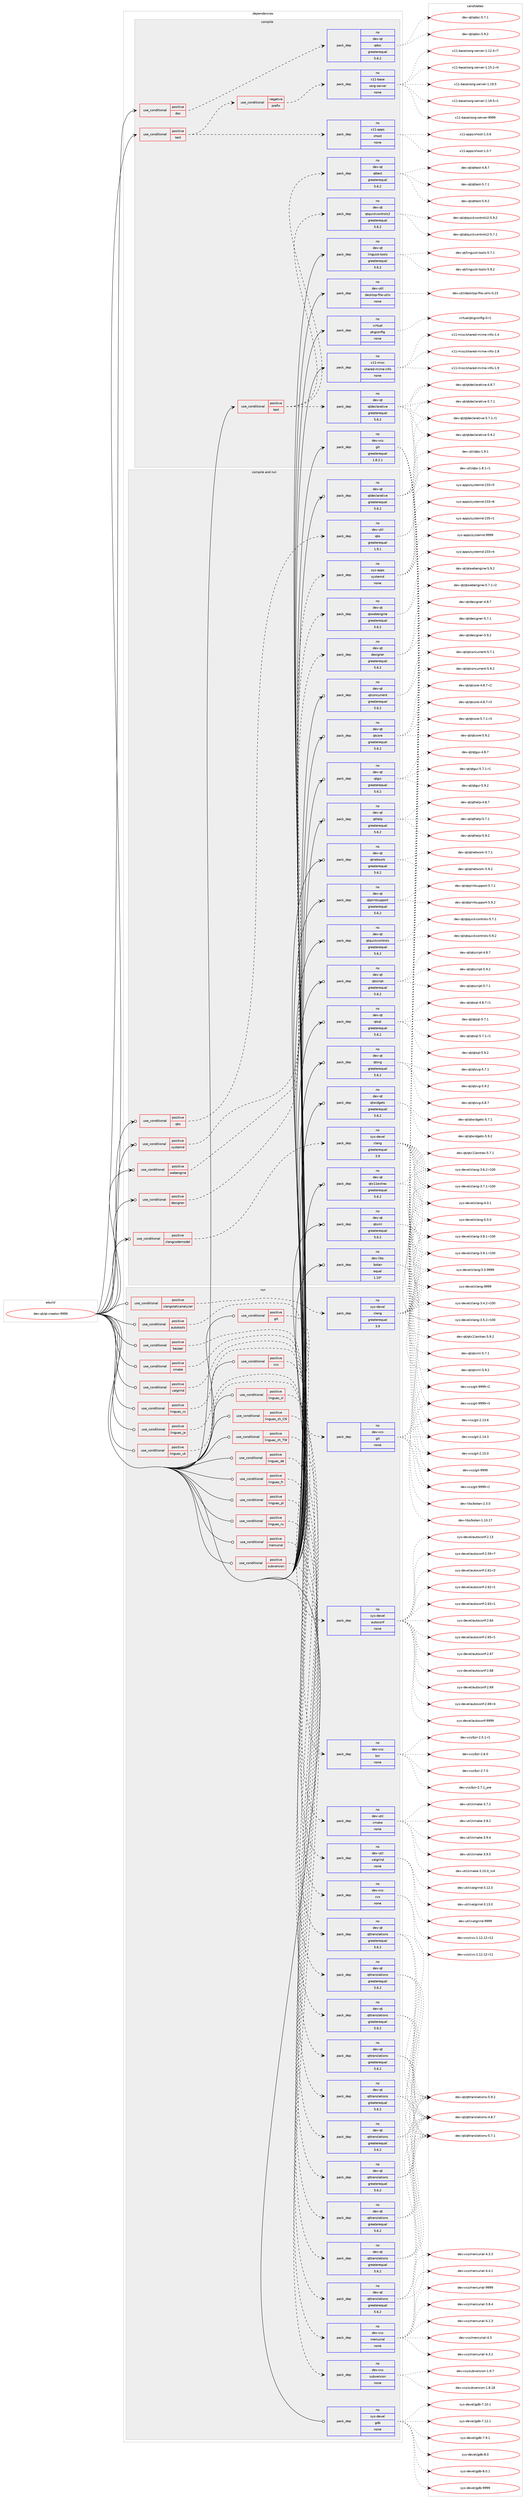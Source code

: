 digraph prolog {

# *************
# Graph options
# *************

newrank=true;
concentrate=true;
compound=true;
graph [rankdir=LR,fontname=Helvetica,fontsize=10,ranksep=1.5];#, ranksep=2.5, nodesep=0.2];
edge  [arrowhead=vee];
node  [fontname=Helvetica,fontsize=10];

# **********
# The ebuild
# **********

subgraph cluster_leftcol {
color=gray;
rank=same;
label=<<i>ebuild</i>>;
id [label="dev-qt/qt-creator-9999", color=red, width=4, href="../dev-qt/qt-creator-9999.svg"];
}

# ****************
# The dependencies
# ****************

subgraph cluster_midcol {
color=gray;
label=<<i>dependencies</i>>;
subgraph cluster_compile {
fillcolor="#eeeeee";
style=filled;
label=<<i>compile</i>>;
subgraph cond44315 {
dependency195524 [label=<<TABLE BORDER="0" CELLBORDER="1" CELLSPACING="0" CELLPADDING="4"><TR><TD ROWSPAN="3" CELLPADDING="10">use_conditional</TD></TR><TR><TD>positive</TD></TR><TR><TD>doc</TD></TR></TABLE>>, shape=none, color=red];
subgraph pack147242 {
dependency195525 [label=<<TABLE BORDER="0" CELLBORDER="1" CELLSPACING="0" CELLPADDING="4" WIDTH="220"><TR><TD ROWSPAN="6" CELLPADDING="30">pack_dep</TD></TR><TR><TD WIDTH="110">no</TD></TR><TR><TD>dev-qt</TD></TR><TR><TD>qdoc</TD></TR><TR><TD>greaterequal</TD></TR><TR><TD>5.6.2</TD></TR></TABLE>>, shape=none, color=blue];
}
dependency195524:e -> dependency195525:w [weight=20,style="dashed",arrowhead="vee"];
}
id:e -> dependency195524:w [weight=20,style="solid",arrowhead="vee"];
subgraph cond44316 {
dependency195526 [label=<<TABLE BORDER="0" CELLBORDER="1" CELLSPACING="0" CELLPADDING="4"><TR><TD ROWSPAN="3" CELLPADDING="10">use_conditional</TD></TR><TR><TD>positive</TD></TR><TR><TD>test</TD></TR></TABLE>>, shape=none, color=red];
subgraph cond44317 {
dependency195527 [label=<<TABLE BORDER="0" CELLBORDER="1" CELLSPACING="0" CELLPADDING="4"><TR><TD ROWSPAN="3" CELLPADDING="10">use_conditional</TD></TR><TR><TD>negative</TD></TR><TR><TD>prefix</TD></TR></TABLE>>, shape=none, color=red];
subgraph pack147243 {
dependency195528 [label=<<TABLE BORDER="0" CELLBORDER="1" CELLSPACING="0" CELLPADDING="4" WIDTH="220"><TR><TD ROWSPAN="6" CELLPADDING="30">pack_dep</TD></TR><TR><TD WIDTH="110">no</TD></TR><TR><TD>x11-base</TD></TR><TR><TD>xorg-server</TD></TR><TR><TD>none</TD></TR><TR><TD></TD></TR></TABLE>>, shape=none, color=blue];
}
dependency195527:e -> dependency195528:w [weight=20,style="dashed",arrowhead="vee"];
}
dependency195526:e -> dependency195527:w [weight=20,style="dashed",arrowhead="vee"];
subgraph pack147244 {
dependency195529 [label=<<TABLE BORDER="0" CELLBORDER="1" CELLSPACING="0" CELLPADDING="4" WIDTH="220"><TR><TD ROWSPAN="6" CELLPADDING="30">pack_dep</TD></TR><TR><TD WIDTH="110">no</TD></TR><TR><TD>x11-apps</TD></TR><TR><TD>xhost</TD></TR><TR><TD>none</TD></TR><TR><TD></TD></TR></TABLE>>, shape=none, color=blue];
}
dependency195526:e -> dependency195529:w [weight=20,style="dashed",arrowhead="vee"];
}
id:e -> dependency195526:w [weight=20,style="solid",arrowhead="vee"];
subgraph cond44318 {
dependency195530 [label=<<TABLE BORDER="0" CELLBORDER="1" CELLSPACING="0" CELLPADDING="4"><TR><TD ROWSPAN="3" CELLPADDING="10">use_conditional</TD></TR><TR><TD>positive</TD></TR><TR><TD>test</TD></TR></TABLE>>, shape=none, color=red];
subgraph pack147245 {
dependency195531 [label=<<TABLE BORDER="0" CELLBORDER="1" CELLSPACING="0" CELLPADDING="4" WIDTH="220"><TR><TD ROWSPAN="6" CELLPADDING="30">pack_dep</TD></TR><TR><TD WIDTH="110">no</TD></TR><TR><TD>dev-qt</TD></TR><TR><TD>qtdeclarative</TD></TR><TR><TD>greaterequal</TD></TR><TR><TD>5.6.2</TD></TR></TABLE>>, shape=none, color=blue];
}
dependency195530:e -> dependency195531:w [weight=20,style="dashed",arrowhead="vee"];
subgraph pack147246 {
dependency195532 [label=<<TABLE BORDER="0" CELLBORDER="1" CELLSPACING="0" CELLPADDING="4" WIDTH="220"><TR><TD ROWSPAN="6" CELLPADDING="30">pack_dep</TD></TR><TR><TD WIDTH="110">no</TD></TR><TR><TD>dev-qt</TD></TR><TR><TD>qtquickcontrols2</TD></TR><TR><TD>greaterequal</TD></TR><TR><TD>5.6.2</TD></TR></TABLE>>, shape=none, color=blue];
}
dependency195530:e -> dependency195532:w [weight=20,style="dashed",arrowhead="vee"];
subgraph pack147247 {
dependency195533 [label=<<TABLE BORDER="0" CELLBORDER="1" CELLSPACING="0" CELLPADDING="4" WIDTH="220"><TR><TD ROWSPAN="6" CELLPADDING="30">pack_dep</TD></TR><TR><TD WIDTH="110">no</TD></TR><TR><TD>dev-qt</TD></TR><TR><TD>qttest</TD></TR><TR><TD>greaterequal</TD></TR><TR><TD>5.6.2</TD></TR></TABLE>>, shape=none, color=blue];
}
dependency195530:e -> dependency195533:w [weight=20,style="dashed",arrowhead="vee"];
}
id:e -> dependency195530:w [weight=20,style="solid",arrowhead="vee"];
subgraph pack147248 {
dependency195534 [label=<<TABLE BORDER="0" CELLBORDER="1" CELLSPACING="0" CELLPADDING="4" WIDTH="220"><TR><TD ROWSPAN="6" CELLPADDING="30">pack_dep</TD></TR><TR><TD WIDTH="110">no</TD></TR><TR><TD>dev-qt</TD></TR><TR><TD>linguist-tools</TD></TR><TR><TD>greaterequal</TD></TR><TR><TD>5.6.2</TD></TR></TABLE>>, shape=none, color=blue];
}
id:e -> dependency195534:w [weight=20,style="solid",arrowhead="vee"];
subgraph pack147249 {
dependency195535 [label=<<TABLE BORDER="0" CELLBORDER="1" CELLSPACING="0" CELLPADDING="4" WIDTH="220"><TR><TD ROWSPAN="6" CELLPADDING="30">pack_dep</TD></TR><TR><TD WIDTH="110">no</TD></TR><TR><TD>dev-util</TD></TR><TR><TD>desktop-file-utils</TD></TR><TR><TD>none</TD></TR><TR><TD></TD></TR></TABLE>>, shape=none, color=blue];
}
id:e -> dependency195535:w [weight=20,style="solid",arrowhead="vee"];
subgraph pack147250 {
dependency195536 [label=<<TABLE BORDER="0" CELLBORDER="1" CELLSPACING="0" CELLPADDING="4" WIDTH="220"><TR><TD ROWSPAN="6" CELLPADDING="30">pack_dep</TD></TR><TR><TD WIDTH="110">no</TD></TR><TR><TD>dev-vcs</TD></TR><TR><TD>git</TD></TR><TR><TD>greaterequal</TD></TR><TR><TD>1.8.2.1</TD></TR></TABLE>>, shape=none, color=blue];
}
id:e -> dependency195536:w [weight=20,style="solid",arrowhead="vee"];
subgraph pack147251 {
dependency195537 [label=<<TABLE BORDER="0" CELLBORDER="1" CELLSPACING="0" CELLPADDING="4" WIDTH="220"><TR><TD ROWSPAN="6" CELLPADDING="30">pack_dep</TD></TR><TR><TD WIDTH="110">no</TD></TR><TR><TD>virtual</TD></TR><TR><TD>pkgconfig</TD></TR><TR><TD>none</TD></TR><TR><TD></TD></TR></TABLE>>, shape=none, color=blue];
}
id:e -> dependency195537:w [weight=20,style="solid",arrowhead="vee"];
subgraph pack147252 {
dependency195538 [label=<<TABLE BORDER="0" CELLBORDER="1" CELLSPACING="0" CELLPADDING="4" WIDTH="220"><TR><TD ROWSPAN="6" CELLPADDING="30">pack_dep</TD></TR><TR><TD WIDTH="110">no</TD></TR><TR><TD>x11-misc</TD></TR><TR><TD>shared-mime-info</TD></TR><TR><TD>none</TD></TR><TR><TD></TD></TR></TABLE>>, shape=none, color=blue];
}
id:e -> dependency195538:w [weight=20,style="solid",arrowhead="vee"];
}
subgraph cluster_compileandrun {
fillcolor="#eeeeee";
style=filled;
label=<<i>compile and run</i>>;
subgraph cond44319 {
dependency195539 [label=<<TABLE BORDER="0" CELLBORDER="1" CELLSPACING="0" CELLPADDING="4"><TR><TD ROWSPAN="3" CELLPADDING="10">use_conditional</TD></TR><TR><TD>positive</TD></TR><TR><TD>clangcodemodel</TD></TR></TABLE>>, shape=none, color=red];
subgraph pack147253 {
dependency195540 [label=<<TABLE BORDER="0" CELLBORDER="1" CELLSPACING="0" CELLPADDING="4" WIDTH="220"><TR><TD ROWSPAN="6" CELLPADDING="30">pack_dep</TD></TR><TR><TD WIDTH="110">no</TD></TR><TR><TD>sys-devel</TD></TR><TR><TD>clang</TD></TR><TR><TD>greaterequal</TD></TR><TR><TD>3.9</TD></TR></TABLE>>, shape=none, color=blue];
}
dependency195539:e -> dependency195540:w [weight=20,style="dashed",arrowhead="vee"];
}
id:e -> dependency195539:w [weight=20,style="solid",arrowhead="odotvee"];
subgraph cond44320 {
dependency195541 [label=<<TABLE BORDER="0" CELLBORDER="1" CELLSPACING="0" CELLPADDING="4"><TR><TD ROWSPAN="3" CELLPADDING="10">use_conditional</TD></TR><TR><TD>positive</TD></TR><TR><TD>designer</TD></TR></TABLE>>, shape=none, color=red];
subgraph pack147254 {
dependency195542 [label=<<TABLE BORDER="0" CELLBORDER="1" CELLSPACING="0" CELLPADDING="4" WIDTH="220"><TR><TD ROWSPAN="6" CELLPADDING="30">pack_dep</TD></TR><TR><TD WIDTH="110">no</TD></TR><TR><TD>dev-qt</TD></TR><TR><TD>designer</TD></TR><TR><TD>greaterequal</TD></TR><TR><TD>5.6.2</TD></TR></TABLE>>, shape=none, color=blue];
}
dependency195541:e -> dependency195542:w [weight=20,style="dashed",arrowhead="vee"];
}
id:e -> dependency195541:w [weight=20,style="solid",arrowhead="odotvee"];
subgraph cond44321 {
dependency195543 [label=<<TABLE BORDER="0" CELLBORDER="1" CELLSPACING="0" CELLPADDING="4"><TR><TD ROWSPAN="3" CELLPADDING="10">use_conditional</TD></TR><TR><TD>positive</TD></TR><TR><TD>qbs</TD></TR></TABLE>>, shape=none, color=red];
subgraph pack147255 {
dependency195544 [label=<<TABLE BORDER="0" CELLBORDER="1" CELLSPACING="0" CELLPADDING="4" WIDTH="220"><TR><TD ROWSPAN="6" CELLPADDING="30">pack_dep</TD></TR><TR><TD WIDTH="110">no</TD></TR><TR><TD>dev-util</TD></TR><TR><TD>qbs</TD></TR><TR><TD>greaterequal</TD></TR><TR><TD>1.9.1</TD></TR></TABLE>>, shape=none, color=blue];
}
dependency195543:e -> dependency195544:w [weight=20,style="dashed",arrowhead="vee"];
}
id:e -> dependency195543:w [weight=20,style="solid",arrowhead="odotvee"];
subgraph cond44322 {
dependency195545 [label=<<TABLE BORDER="0" CELLBORDER="1" CELLSPACING="0" CELLPADDING="4"><TR><TD ROWSPAN="3" CELLPADDING="10">use_conditional</TD></TR><TR><TD>positive</TD></TR><TR><TD>systemd</TD></TR></TABLE>>, shape=none, color=red];
subgraph pack147256 {
dependency195546 [label=<<TABLE BORDER="0" CELLBORDER="1" CELLSPACING="0" CELLPADDING="4" WIDTH="220"><TR><TD ROWSPAN="6" CELLPADDING="30">pack_dep</TD></TR><TR><TD WIDTH="110">no</TD></TR><TR><TD>sys-apps</TD></TR><TR><TD>systemd</TD></TR><TR><TD>none</TD></TR><TR><TD></TD></TR></TABLE>>, shape=none, color=blue];
}
dependency195545:e -> dependency195546:w [weight=20,style="dashed",arrowhead="vee"];
}
id:e -> dependency195545:w [weight=20,style="solid",arrowhead="odotvee"];
subgraph cond44323 {
dependency195547 [label=<<TABLE BORDER="0" CELLBORDER="1" CELLSPACING="0" CELLPADDING="4"><TR><TD ROWSPAN="3" CELLPADDING="10">use_conditional</TD></TR><TR><TD>positive</TD></TR><TR><TD>webengine</TD></TR></TABLE>>, shape=none, color=red];
subgraph pack147257 {
dependency195548 [label=<<TABLE BORDER="0" CELLBORDER="1" CELLSPACING="0" CELLPADDING="4" WIDTH="220"><TR><TD ROWSPAN="6" CELLPADDING="30">pack_dep</TD></TR><TR><TD WIDTH="110">no</TD></TR><TR><TD>dev-qt</TD></TR><TR><TD>qtwebengine</TD></TR><TR><TD>greaterequal</TD></TR><TR><TD>5.6.2</TD></TR></TABLE>>, shape=none, color=blue];
}
dependency195547:e -> dependency195548:w [weight=20,style="dashed",arrowhead="vee"];
}
id:e -> dependency195547:w [weight=20,style="solid",arrowhead="odotvee"];
subgraph pack147258 {
dependency195549 [label=<<TABLE BORDER="0" CELLBORDER="1" CELLSPACING="0" CELLPADDING="4" WIDTH="220"><TR><TD ROWSPAN="6" CELLPADDING="30">pack_dep</TD></TR><TR><TD WIDTH="110">no</TD></TR><TR><TD>dev-libs</TD></TR><TR><TD>botan</TD></TR><TR><TD>equal</TD></TR><TR><TD>1.10*</TD></TR></TABLE>>, shape=none, color=blue];
}
id:e -> dependency195549:w [weight=20,style="solid",arrowhead="odotvee"];
subgraph pack147259 {
dependency195550 [label=<<TABLE BORDER="0" CELLBORDER="1" CELLSPACING="0" CELLPADDING="4" WIDTH="220"><TR><TD ROWSPAN="6" CELLPADDING="30">pack_dep</TD></TR><TR><TD WIDTH="110">no</TD></TR><TR><TD>dev-qt</TD></TR><TR><TD>qtconcurrent</TD></TR><TR><TD>greaterequal</TD></TR><TR><TD>5.6.2</TD></TR></TABLE>>, shape=none, color=blue];
}
id:e -> dependency195550:w [weight=20,style="solid",arrowhead="odotvee"];
subgraph pack147260 {
dependency195551 [label=<<TABLE BORDER="0" CELLBORDER="1" CELLSPACING="0" CELLPADDING="4" WIDTH="220"><TR><TD ROWSPAN="6" CELLPADDING="30">pack_dep</TD></TR><TR><TD WIDTH="110">no</TD></TR><TR><TD>dev-qt</TD></TR><TR><TD>qtcore</TD></TR><TR><TD>greaterequal</TD></TR><TR><TD>5.6.2</TD></TR></TABLE>>, shape=none, color=blue];
}
id:e -> dependency195551:w [weight=20,style="solid",arrowhead="odotvee"];
subgraph pack147261 {
dependency195552 [label=<<TABLE BORDER="0" CELLBORDER="1" CELLSPACING="0" CELLPADDING="4" WIDTH="220"><TR><TD ROWSPAN="6" CELLPADDING="30">pack_dep</TD></TR><TR><TD WIDTH="110">no</TD></TR><TR><TD>dev-qt</TD></TR><TR><TD>qtdeclarative</TD></TR><TR><TD>greaterequal</TD></TR><TR><TD>5.6.2</TD></TR></TABLE>>, shape=none, color=blue];
}
id:e -> dependency195552:w [weight=20,style="solid",arrowhead="odotvee"];
subgraph pack147262 {
dependency195553 [label=<<TABLE BORDER="0" CELLBORDER="1" CELLSPACING="0" CELLPADDING="4" WIDTH="220"><TR><TD ROWSPAN="6" CELLPADDING="30">pack_dep</TD></TR><TR><TD WIDTH="110">no</TD></TR><TR><TD>dev-qt</TD></TR><TR><TD>qtgui</TD></TR><TR><TD>greaterequal</TD></TR><TR><TD>5.6.2</TD></TR></TABLE>>, shape=none, color=blue];
}
id:e -> dependency195553:w [weight=20,style="solid",arrowhead="odotvee"];
subgraph pack147263 {
dependency195554 [label=<<TABLE BORDER="0" CELLBORDER="1" CELLSPACING="0" CELLPADDING="4" WIDTH="220"><TR><TD ROWSPAN="6" CELLPADDING="30">pack_dep</TD></TR><TR><TD WIDTH="110">no</TD></TR><TR><TD>dev-qt</TD></TR><TR><TD>qthelp</TD></TR><TR><TD>greaterequal</TD></TR><TR><TD>5.6.2</TD></TR></TABLE>>, shape=none, color=blue];
}
id:e -> dependency195554:w [weight=20,style="solid",arrowhead="odotvee"];
subgraph pack147264 {
dependency195555 [label=<<TABLE BORDER="0" CELLBORDER="1" CELLSPACING="0" CELLPADDING="4" WIDTH="220"><TR><TD ROWSPAN="6" CELLPADDING="30">pack_dep</TD></TR><TR><TD WIDTH="110">no</TD></TR><TR><TD>dev-qt</TD></TR><TR><TD>qtnetwork</TD></TR><TR><TD>greaterequal</TD></TR><TR><TD>5.6.2</TD></TR></TABLE>>, shape=none, color=blue];
}
id:e -> dependency195555:w [weight=20,style="solid",arrowhead="odotvee"];
subgraph pack147265 {
dependency195556 [label=<<TABLE BORDER="0" CELLBORDER="1" CELLSPACING="0" CELLPADDING="4" WIDTH="220"><TR><TD ROWSPAN="6" CELLPADDING="30">pack_dep</TD></TR><TR><TD WIDTH="110">no</TD></TR><TR><TD>dev-qt</TD></TR><TR><TD>qtprintsupport</TD></TR><TR><TD>greaterequal</TD></TR><TR><TD>5.6.2</TD></TR></TABLE>>, shape=none, color=blue];
}
id:e -> dependency195556:w [weight=20,style="solid",arrowhead="odotvee"];
subgraph pack147266 {
dependency195557 [label=<<TABLE BORDER="0" CELLBORDER="1" CELLSPACING="0" CELLPADDING="4" WIDTH="220"><TR><TD ROWSPAN="6" CELLPADDING="30">pack_dep</TD></TR><TR><TD WIDTH="110">no</TD></TR><TR><TD>dev-qt</TD></TR><TR><TD>qtquickcontrols</TD></TR><TR><TD>greaterequal</TD></TR><TR><TD>5.6.2</TD></TR></TABLE>>, shape=none, color=blue];
}
id:e -> dependency195557:w [weight=20,style="solid",arrowhead="odotvee"];
subgraph pack147267 {
dependency195558 [label=<<TABLE BORDER="0" CELLBORDER="1" CELLSPACING="0" CELLPADDING="4" WIDTH="220"><TR><TD ROWSPAN="6" CELLPADDING="30">pack_dep</TD></TR><TR><TD WIDTH="110">no</TD></TR><TR><TD>dev-qt</TD></TR><TR><TD>qtscript</TD></TR><TR><TD>greaterequal</TD></TR><TR><TD>5.6.2</TD></TR></TABLE>>, shape=none, color=blue];
}
id:e -> dependency195558:w [weight=20,style="solid",arrowhead="odotvee"];
subgraph pack147268 {
dependency195559 [label=<<TABLE BORDER="0" CELLBORDER="1" CELLSPACING="0" CELLPADDING="4" WIDTH="220"><TR><TD ROWSPAN="6" CELLPADDING="30">pack_dep</TD></TR><TR><TD WIDTH="110">no</TD></TR><TR><TD>dev-qt</TD></TR><TR><TD>qtsql</TD></TR><TR><TD>greaterequal</TD></TR><TR><TD>5.6.2</TD></TR></TABLE>>, shape=none, color=blue];
}
id:e -> dependency195559:w [weight=20,style="solid",arrowhead="odotvee"];
subgraph pack147269 {
dependency195560 [label=<<TABLE BORDER="0" CELLBORDER="1" CELLSPACING="0" CELLPADDING="4" WIDTH="220"><TR><TD ROWSPAN="6" CELLPADDING="30">pack_dep</TD></TR><TR><TD WIDTH="110">no</TD></TR><TR><TD>dev-qt</TD></TR><TR><TD>qtsvg</TD></TR><TR><TD>greaterequal</TD></TR><TR><TD>5.6.2</TD></TR></TABLE>>, shape=none, color=blue];
}
id:e -> dependency195560:w [weight=20,style="solid",arrowhead="odotvee"];
subgraph pack147270 {
dependency195561 [label=<<TABLE BORDER="0" CELLBORDER="1" CELLSPACING="0" CELLPADDING="4" WIDTH="220"><TR><TD ROWSPAN="6" CELLPADDING="30">pack_dep</TD></TR><TR><TD WIDTH="110">no</TD></TR><TR><TD>dev-qt</TD></TR><TR><TD>qtwidgets</TD></TR><TR><TD>greaterequal</TD></TR><TR><TD>5.6.2</TD></TR></TABLE>>, shape=none, color=blue];
}
id:e -> dependency195561:w [weight=20,style="solid",arrowhead="odotvee"];
subgraph pack147271 {
dependency195562 [label=<<TABLE BORDER="0" CELLBORDER="1" CELLSPACING="0" CELLPADDING="4" WIDTH="220"><TR><TD ROWSPAN="6" CELLPADDING="30">pack_dep</TD></TR><TR><TD WIDTH="110">no</TD></TR><TR><TD>dev-qt</TD></TR><TR><TD>qtx11extras</TD></TR><TR><TD>greaterequal</TD></TR><TR><TD>5.6.2</TD></TR></TABLE>>, shape=none, color=blue];
}
id:e -> dependency195562:w [weight=20,style="solid",arrowhead="odotvee"];
subgraph pack147272 {
dependency195563 [label=<<TABLE BORDER="0" CELLBORDER="1" CELLSPACING="0" CELLPADDING="4" WIDTH="220"><TR><TD ROWSPAN="6" CELLPADDING="30">pack_dep</TD></TR><TR><TD WIDTH="110">no</TD></TR><TR><TD>dev-qt</TD></TR><TR><TD>qtxml</TD></TR><TR><TD>greaterequal</TD></TR><TR><TD>5.6.2</TD></TR></TABLE>>, shape=none, color=blue];
}
id:e -> dependency195563:w [weight=20,style="solid",arrowhead="odotvee"];
}
subgraph cluster_run {
fillcolor="#eeeeee";
style=filled;
label=<<i>run</i>>;
subgraph cond44324 {
dependency195564 [label=<<TABLE BORDER="0" CELLBORDER="1" CELLSPACING="0" CELLPADDING="4"><TR><TD ROWSPAN="3" CELLPADDING="10">use_conditional</TD></TR><TR><TD>positive</TD></TR><TR><TD>autotools</TD></TR></TABLE>>, shape=none, color=red];
subgraph pack147273 {
dependency195565 [label=<<TABLE BORDER="0" CELLBORDER="1" CELLSPACING="0" CELLPADDING="4" WIDTH="220"><TR><TD ROWSPAN="6" CELLPADDING="30">pack_dep</TD></TR><TR><TD WIDTH="110">no</TD></TR><TR><TD>sys-devel</TD></TR><TR><TD>autoconf</TD></TR><TR><TD>none</TD></TR><TR><TD></TD></TR></TABLE>>, shape=none, color=blue];
}
dependency195564:e -> dependency195565:w [weight=20,style="dashed",arrowhead="vee"];
}
id:e -> dependency195564:w [weight=20,style="solid",arrowhead="odot"];
subgraph cond44325 {
dependency195566 [label=<<TABLE BORDER="0" CELLBORDER="1" CELLSPACING="0" CELLPADDING="4"><TR><TD ROWSPAN="3" CELLPADDING="10">use_conditional</TD></TR><TR><TD>positive</TD></TR><TR><TD>bazaar</TD></TR></TABLE>>, shape=none, color=red];
subgraph pack147274 {
dependency195567 [label=<<TABLE BORDER="0" CELLBORDER="1" CELLSPACING="0" CELLPADDING="4" WIDTH="220"><TR><TD ROWSPAN="6" CELLPADDING="30">pack_dep</TD></TR><TR><TD WIDTH="110">no</TD></TR><TR><TD>dev-vcs</TD></TR><TR><TD>bzr</TD></TR><TR><TD>none</TD></TR><TR><TD></TD></TR></TABLE>>, shape=none, color=blue];
}
dependency195566:e -> dependency195567:w [weight=20,style="dashed",arrowhead="vee"];
}
id:e -> dependency195566:w [weight=20,style="solid",arrowhead="odot"];
subgraph cond44326 {
dependency195568 [label=<<TABLE BORDER="0" CELLBORDER="1" CELLSPACING="0" CELLPADDING="4"><TR><TD ROWSPAN="3" CELLPADDING="10">use_conditional</TD></TR><TR><TD>positive</TD></TR><TR><TD>clangstaticanalyzer</TD></TR></TABLE>>, shape=none, color=red];
subgraph pack147275 {
dependency195569 [label=<<TABLE BORDER="0" CELLBORDER="1" CELLSPACING="0" CELLPADDING="4" WIDTH="220"><TR><TD ROWSPAN="6" CELLPADDING="30">pack_dep</TD></TR><TR><TD WIDTH="110">no</TD></TR><TR><TD>sys-devel</TD></TR><TR><TD>clang</TD></TR><TR><TD>greaterequal</TD></TR><TR><TD>3.9</TD></TR></TABLE>>, shape=none, color=blue];
}
dependency195568:e -> dependency195569:w [weight=20,style="dashed",arrowhead="vee"];
}
id:e -> dependency195568:w [weight=20,style="solid",arrowhead="odot"];
subgraph cond44327 {
dependency195570 [label=<<TABLE BORDER="0" CELLBORDER="1" CELLSPACING="0" CELLPADDING="4"><TR><TD ROWSPAN="3" CELLPADDING="10">use_conditional</TD></TR><TR><TD>positive</TD></TR><TR><TD>cmake</TD></TR></TABLE>>, shape=none, color=red];
subgraph pack147276 {
dependency195571 [label=<<TABLE BORDER="0" CELLBORDER="1" CELLSPACING="0" CELLPADDING="4" WIDTH="220"><TR><TD ROWSPAN="6" CELLPADDING="30">pack_dep</TD></TR><TR><TD WIDTH="110">no</TD></TR><TR><TD>dev-util</TD></TR><TR><TD>cmake</TD></TR><TR><TD>none</TD></TR><TR><TD></TD></TR></TABLE>>, shape=none, color=blue];
}
dependency195570:e -> dependency195571:w [weight=20,style="dashed",arrowhead="vee"];
}
id:e -> dependency195570:w [weight=20,style="solid",arrowhead="odot"];
subgraph cond44328 {
dependency195572 [label=<<TABLE BORDER="0" CELLBORDER="1" CELLSPACING="0" CELLPADDING="4"><TR><TD ROWSPAN="3" CELLPADDING="10">use_conditional</TD></TR><TR><TD>positive</TD></TR><TR><TD>cvs</TD></TR></TABLE>>, shape=none, color=red];
subgraph pack147277 {
dependency195573 [label=<<TABLE BORDER="0" CELLBORDER="1" CELLSPACING="0" CELLPADDING="4" WIDTH="220"><TR><TD ROWSPAN="6" CELLPADDING="30">pack_dep</TD></TR><TR><TD WIDTH="110">no</TD></TR><TR><TD>dev-vcs</TD></TR><TR><TD>cvs</TD></TR><TR><TD>none</TD></TR><TR><TD></TD></TR></TABLE>>, shape=none, color=blue];
}
dependency195572:e -> dependency195573:w [weight=20,style="dashed",arrowhead="vee"];
}
id:e -> dependency195572:w [weight=20,style="solid",arrowhead="odot"];
subgraph cond44329 {
dependency195574 [label=<<TABLE BORDER="0" CELLBORDER="1" CELLSPACING="0" CELLPADDING="4"><TR><TD ROWSPAN="3" CELLPADDING="10">use_conditional</TD></TR><TR><TD>positive</TD></TR><TR><TD>git</TD></TR></TABLE>>, shape=none, color=red];
subgraph pack147278 {
dependency195575 [label=<<TABLE BORDER="0" CELLBORDER="1" CELLSPACING="0" CELLPADDING="4" WIDTH="220"><TR><TD ROWSPAN="6" CELLPADDING="30">pack_dep</TD></TR><TR><TD WIDTH="110">no</TD></TR><TR><TD>dev-vcs</TD></TR><TR><TD>git</TD></TR><TR><TD>none</TD></TR><TR><TD></TD></TR></TABLE>>, shape=none, color=blue];
}
dependency195574:e -> dependency195575:w [weight=20,style="dashed",arrowhead="vee"];
}
id:e -> dependency195574:w [weight=20,style="solid",arrowhead="odot"];
subgraph cond44330 {
dependency195576 [label=<<TABLE BORDER="0" CELLBORDER="1" CELLSPACING="0" CELLPADDING="4"><TR><TD ROWSPAN="3" CELLPADDING="10">use_conditional</TD></TR><TR><TD>positive</TD></TR><TR><TD>linguas_cs</TD></TR></TABLE>>, shape=none, color=red];
subgraph pack147279 {
dependency195577 [label=<<TABLE BORDER="0" CELLBORDER="1" CELLSPACING="0" CELLPADDING="4" WIDTH="220"><TR><TD ROWSPAN="6" CELLPADDING="30">pack_dep</TD></TR><TR><TD WIDTH="110">no</TD></TR><TR><TD>dev-qt</TD></TR><TR><TD>qttranslations</TD></TR><TR><TD>greaterequal</TD></TR><TR><TD>5.6.2</TD></TR></TABLE>>, shape=none, color=blue];
}
dependency195576:e -> dependency195577:w [weight=20,style="dashed",arrowhead="vee"];
}
id:e -> dependency195576:w [weight=20,style="solid",arrowhead="odot"];
subgraph cond44331 {
dependency195578 [label=<<TABLE BORDER="0" CELLBORDER="1" CELLSPACING="0" CELLPADDING="4"><TR><TD ROWSPAN="3" CELLPADDING="10">use_conditional</TD></TR><TR><TD>positive</TD></TR><TR><TD>linguas_de</TD></TR></TABLE>>, shape=none, color=red];
subgraph pack147280 {
dependency195579 [label=<<TABLE BORDER="0" CELLBORDER="1" CELLSPACING="0" CELLPADDING="4" WIDTH="220"><TR><TD ROWSPAN="6" CELLPADDING="30">pack_dep</TD></TR><TR><TD WIDTH="110">no</TD></TR><TR><TD>dev-qt</TD></TR><TR><TD>qttranslations</TD></TR><TR><TD>greaterequal</TD></TR><TR><TD>5.6.2</TD></TR></TABLE>>, shape=none, color=blue];
}
dependency195578:e -> dependency195579:w [weight=20,style="dashed",arrowhead="vee"];
}
id:e -> dependency195578:w [weight=20,style="solid",arrowhead="odot"];
subgraph cond44332 {
dependency195580 [label=<<TABLE BORDER="0" CELLBORDER="1" CELLSPACING="0" CELLPADDING="4"><TR><TD ROWSPAN="3" CELLPADDING="10">use_conditional</TD></TR><TR><TD>positive</TD></TR><TR><TD>linguas_fr</TD></TR></TABLE>>, shape=none, color=red];
subgraph pack147281 {
dependency195581 [label=<<TABLE BORDER="0" CELLBORDER="1" CELLSPACING="0" CELLPADDING="4" WIDTH="220"><TR><TD ROWSPAN="6" CELLPADDING="30">pack_dep</TD></TR><TR><TD WIDTH="110">no</TD></TR><TR><TD>dev-qt</TD></TR><TR><TD>qttranslations</TD></TR><TR><TD>greaterequal</TD></TR><TR><TD>5.6.2</TD></TR></TABLE>>, shape=none, color=blue];
}
dependency195580:e -> dependency195581:w [weight=20,style="dashed",arrowhead="vee"];
}
id:e -> dependency195580:w [weight=20,style="solid",arrowhead="odot"];
subgraph cond44333 {
dependency195582 [label=<<TABLE BORDER="0" CELLBORDER="1" CELLSPACING="0" CELLPADDING="4"><TR><TD ROWSPAN="3" CELLPADDING="10">use_conditional</TD></TR><TR><TD>positive</TD></TR><TR><TD>linguas_ja</TD></TR></TABLE>>, shape=none, color=red];
subgraph pack147282 {
dependency195583 [label=<<TABLE BORDER="0" CELLBORDER="1" CELLSPACING="0" CELLPADDING="4" WIDTH="220"><TR><TD ROWSPAN="6" CELLPADDING="30">pack_dep</TD></TR><TR><TD WIDTH="110">no</TD></TR><TR><TD>dev-qt</TD></TR><TR><TD>qttranslations</TD></TR><TR><TD>greaterequal</TD></TR><TR><TD>5.6.2</TD></TR></TABLE>>, shape=none, color=blue];
}
dependency195582:e -> dependency195583:w [weight=20,style="dashed",arrowhead="vee"];
}
id:e -> dependency195582:w [weight=20,style="solid",arrowhead="odot"];
subgraph cond44334 {
dependency195584 [label=<<TABLE BORDER="0" CELLBORDER="1" CELLSPACING="0" CELLPADDING="4"><TR><TD ROWSPAN="3" CELLPADDING="10">use_conditional</TD></TR><TR><TD>positive</TD></TR><TR><TD>linguas_pl</TD></TR></TABLE>>, shape=none, color=red];
subgraph pack147283 {
dependency195585 [label=<<TABLE BORDER="0" CELLBORDER="1" CELLSPACING="0" CELLPADDING="4" WIDTH="220"><TR><TD ROWSPAN="6" CELLPADDING="30">pack_dep</TD></TR><TR><TD WIDTH="110">no</TD></TR><TR><TD>dev-qt</TD></TR><TR><TD>qttranslations</TD></TR><TR><TD>greaterequal</TD></TR><TR><TD>5.6.2</TD></TR></TABLE>>, shape=none, color=blue];
}
dependency195584:e -> dependency195585:w [weight=20,style="dashed",arrowhead="vee"];
}
id:e -> dependency195584:w [weight=20,style="solid",arrowhead="odot"];
subgraph cond44335 {
dependency195586 [label=<<TABLE BORDER="0" CELLBORDER="1" CELLSPACING="0" CELLPADDING="4"><TR><TD ROWSPAN="3" CELLPADDING="10">use_conditional</TD></TR><TR><TD>positive</TD></TR><TR><TD>linguas_ru</TD></TR></TABLE>>, shape=none, color=red];
subgraph pack147284 {
dependency195587 [label=<<TABLE BORDER="0" CELLBORDER="1" CELLSPACING="0" CELLPADDING="4" WIDTH="220"><TR><TD ROWSPAN="6" CELLPADDING="30">pack_dep</TD></TR><TR><TD WIDTH="110">no</TD></TR><TR><TD>dev-qt</TD></TR><TR><TD>qttranslations</TD></TR><TR><TD>greaterequal</TD></TR><TR><TD>5.6.2</TD></TR></TABLE>>, shape=none, color=blue];
}
dependency195586:e -> dependency195587:w [weight=20,style="dashed",arrowhead="vee"];
}
id:e -> dependency195586:w [weight=20,style="solid",arrowhead="odot"];
subgraph cond44336 {
dependency195588 [label=<<TABLE BORDER="0" CELLBORDER="1" CELLSPACING="0" CELLPADDING="4"><TR><TD ROWSPAN="3" CELLPADDING="10">use_conditional</TD></TR><TR><TD>positive</TD></TR><TR><TD>linguas_sl</TD></TR></TABLE>>, shape=none, color=red];
subgraph pack147285 {
dependency195589 [label=<<TABLE BORDER="0" CELLBORDER="1" CELLSPACING="0" CELLPADDING="4" WIDTH="220"><TR><TD ROWSPAN="6" CELLPADDING="30">pack_dep</TD></TR><TR><TD WIDTH="110">no</TD></TR><TR><TD>dev-qt</TD></TR><TR><TD>qttranslations</TD></TR><TR><TD>greaterequal</TD></TR><TR><TD>5.6.2</TD></TR></TABLE>>, shape=none, color=blue];
}
dependency195588:e -> dependency195589:w [weight=20,style="dashed",arrowhead="vee"];
}
id:e -> dependency195588:w [weight=20,style="solid",arrowhead="odot"];
subgraph cond44337 {
dependency195590 [label=<<TABLE BORDER="0" CELLBORDER="1" CELLSPACING="0" CELLPADDING="4"><TR><TD ROWSPAN="3" CELLPADDING="10">use_conditional</TD></TR><TR><TD>positive</TD></TR><TR><TD>linguas_uk</TD></TR></TABLE>>, shape=none, color=red];
subgraph pack147286 {
dependency195591 [label=<<TABLE BORDER="0" CELLBORDER="1" CELLSPACING="0" CELLPADDING="4" WIDTH="220"><TR><TD ROWSPAN="6" CELLPADDING="30">pack_dep</TD></TR><TR><TD WIDTH="110">no</TD></TR><TR><TD>dev-qt</TD></TR><TR><TD>qttranslations</TD></TR><TR><TD>greaterequal</TD></TR><TR><TD>5.6.2</TD></TR></TABLE>>, shape=none, color=blue];
}
dependency195590:e -> dependency195591:w [weight=20,style="dashed",arrowhead="vee"];
}
id:e -> dependency195590:w [weight=20,style="solid",arrowhead="odot"];
subgraph cond44338 {
dependency195592 [label=<<TABLE BORDER="0" CELLBORDER="1" CELLSPACING="0" CELLPADDING="4"><TR><TD ROWSPAN="3" CELLPADDING="10">use_conditional</TD></TR><TR><TD>positive</TD></TR><TR><TD>linguas_zh_CN</TD></TR></TABLE>>, shape=none, color=red];
subgraph pack147287 {
dependency195593 [label=<<TABLE BORDER="0" CELLBORDER="1" CELLSPACING="0" CELLPADDING="4" WIDTH="220"><TR><TD ROWSPAN="6" CELLPADDING="30">pack_dep</TD></TR><TR><TD WIDTH="110">no</TD></TR><TR><TD>dev-qt</TD></TR><TR><TD>qttranslations</TD></TR><TR><TD>greaterequal</TD></TR><TR><TD>5.6.2</TD></TR></TABLE>>, shape=none, color=blue];
}
dependency195592:e -> dependency195593:w [weight=20,style="dashed",arrowhead="vee"];
}
id:e -> dependency195592:w [weight=20,style="solid",arrowhead="odot"];
subgraph cond44339 {
dependency195594 [label=<<TABLE BORDER="0" CELLBORDER="1" CELLSPACING="0" CELLPADDING="4"><TR><TD ROWSPAN="3" CELLPADDING="10">use_conditional</TD></TR><TR><TD>positive</TD></TR><TR><TD>linguas_zh_TW</TD></TR></TABLE>>, shape=none, color=red];
subgraph pack147288 {
dependency195595 [label=<<TABLE BORDER="0" CELLBORDER="1" CELLSPACING="0" CELLPADDING="4" WIDTH="220"><TR><TD ROWSPAN="6" CELLPADDING="30">pack_dep</TD></TR><TR><TD WIDTH="110">no</TD></TR><TR><TD>dev-qt</TD></TR><TR><TD>qttranslations</TD></TR><TR><TD>greaterequal</TD></TR><TR><TD>5.6.2</TD></TR></TABLE>>, shape=none, color=blue];
}
dependency195594:e -> dependency195595:w [weight=20,style="dashed",arrowhead="vee"];
}
id:e -> dependency195594:w [weight=20,style="solid",arrowhead="odot"];
subgraph cond44340 {
dependency195596 [label=<<TABLE BORDER="0" CELLBORDER="1" CELLSPACING="0" CELLPADDING="4"><TR><TD ROWSPAN="3" CELLPADDING="10">use_conditional</TD></TR><TR><TD>positive</TD></TR><TR><TD>mercurial</TD></TR></TABLE>>, shape=none, color=red];
subgraph pack147289 {
dependency195597 [label=<<TABLE BORDER="0" CELLBORDER="1" CELLSPACING="0" CELLPADDING="4" WIDTH="220"><TR><TD ROWSPAN="6" CELLPADDING="30">pack_dep</TD></TR><TR><TD WIDTH="110">no</TD></TR><TR><TD>dev-vcs</TD></TR><TR><TD>mercurial</TD></TR><TR><TD>none</TD></TR><TR><TD></TD></TR></TABLE>>, shape=none, color=blue];
}
dependency195596:e -> dependency195597:w [weight=20,style="dashed",arrowhead="vee"];
}
id:e -> dependency195596:w [weight=20,style="solid",arrowhead="odot"];
subgraph cond44341 {
dependency195598 [label=<<TABLE BORDER="0" CELLBORDER="1" CELLSPACING="0" CELLPADDING="4"><TR><TD ROWSPAN="3" CELLPADDING="10">use_conditional</TD></TR><TR><TD>positive</TD></TR><TR><TD>subversion</TD></TR></TABLE>>, shape=none, color=red];
subgraph pack147290 {
dependency195599 [label=<<TABLE BORDER="0" CELLBORDER="1" CELLSPACING="0" CELLPADDING="4" WIDTH="220"><TR><TD ROWSPAN="6" CELLPADDING="30">pack_dep</TD></TR><TR><TD WIDTH="110">no</TD></TR><TR><TD>dev-vcs</TD></TR><TR><TD>subversion</TD></TR><TR><TD>none</TD></TR><TR><TD></TD></TR></TABLE>>, shape=none, color=blue];
}
dependency195598:e -> dependency195599:w [weight=20,style="dashed",arrowhead="vee"];
}
id:e -> dependency195598:w [weight=20,style="solid",arrowhead="odot"];
subgraph cond44342 {
dependency195600 [label=<<TABLE BORDER="0" CELLBORDER="1" CELLSPACING="0" CELLPADDING="4"><TR><TD ROWSPAN="3" CELLPADDING="10">use_conditional</TD></TR><TR><TD>positive</TD></TR><TR><TD>valgrind</TD></TR></TABLE>>, shape=none, color=red];
subgraph pack147291 {
dependency195601 [label=<<TABLE BORDER="0" CELLBORDER="1" CELLSPACING="0" CELLPADDING="4" WIDTH="220"><TR><TD ROWSPAN="6" CELLPADDING="30">pack_dep</TD></TR><TR><TD WIDTH="110">no</TD></TR><TR><TD>dev-util</TD></TR><TR><TD>valgrind</TD></TR><TR><TD>none</TD></TR><TR><TD></TD></TR></TABLE>>, shape=none, color=blue];
}
dependency195600:e -> dependency195601:w [weight=20,style="dashed",arrowhead="vee"];
}
id:e -> dependency195600:w [weight=20,style="solid",arrowhead="odot"];
subgraph pack147292 {
dependency195602 [label=<<TABLE BORDER="0" CELLBORDER="1" CELLSPACING="0" CELLPADDING="4" WIDTH="220"><TR><TD ROWSPAN="6" CELLPADDING="30">pack_dep</TD></TR><TR><TD WIDTH="110">no</TD></TR><TR><TD>sys-devel</TD></TR><TR><TD>gdb</TD></TR><TR><TD>none</TD></TR><TR><TD></TD></TR></TABLE>>, shape=none, color=blue];
}
id:e -> dependency195602:w [weight=20,style="solid",arrowhead="odot"];
}
}

# **************
# The candidates
# **************

subgraph cluster_choices {
rank=same;
color=gray;
label=<<i>candidates</i>>;

subgraph choice147242 {
color=black;
nodesep=1;
choice100101118451131164711310011199455346554649 [label="dev-qt/qdoc-5.7.1", color=red, width=4,href="../dev-qt/qdoc-5.7.1.svg"];
choice100101118451131164711310011199455346574650 [label="dev-qt/qdoc-5.9.2", color=red, width=4,href="../dev-qt/qdoc-5.9.2.svg"];
dependency195525:e -> choice100101118451131164711310011199455346554649:w [style=dotted,weight="100"];
dependency195525:e -> choice100101118451131164711310011199455346574650:w [style=dotted,weight="100"];
}
subgraph choice147243 {
color=black;
nodesep=1;
choice12049494598971151014712011111410345115101114118101114454946495046524511455 [label="x11-base/xorg-server-1.12.4-r7", color=red, width=4,href="../x11-base/xorg-server-1.12.4-r7.svg"];
choice12049494598971151014712011111410345115101114118101114454946495346504511452 [label="x11-base/xorg-server-1.15.2-r4", color=red, width=4,href="../x11-base/xorg-server-1.15.2-r4.svg"];
choice1204949459897115101471201111141034511510111411810111445494649574653 [label="x11-base/xorg-server-1.19.5", color=red, width=4,href="../x11-base/xorg-server-1.19.5.svg"];
choice12049494598971151014712011111410345115101114118101114454946495746534511449 [label="x11-base/xorg-server-1.19.5-r1", color=red, width=4,href="../x11-base/xorg-server-1.19.5-r1.svg"];
choice120494945989711510147120111114103451151011141181011144557575757 [label="x11-base/xorg-server-9999", color=red, width=4,href="../x11-base/xorg-server-9999.svg"];
dependency195528:e -> choice12049494598971151014712011111410345115101114118101114454946495046524511455:w [style=dotted,weight="100"];
dependency195528:e -> choice12049494598971151014712011111410345115101114118101114454946495346504511452:w [style=dotted,weight="100"];
dependency195528:e -> choice1204949459897115101471201111141034511510111411810111445494649574653:w [style=dotted,weight="100"];
dependency195528:e -> choice12049494598971151014712011111410345115101114118101114454946495746534511449:w [style=dotted,weight="100"];
dependency195528:e -> choice120494945989711510147120111114103451151011141181011144557575757:w [style=dotted,weight="100"];
}
subgraph choice147244 {
color=black;
nodesep=1;
choice1204949459711211211547120104111115116454946484654 [label="x11-apps/xhost-1.0.6", color=red, width=4,href="../x11-apps/xhost-1.0.6.svg"];
choice1204949459711211211547120104111115116454946484655 [label="x11-apps/xhost-1.0.7", color=red, width=4,href="../x11-apps/xhost-1.0.7.svg"];
dependency195529:e -> choice1204949459711211211547120104111115116454946484654:w [style=dotted,weight="100"];
dependency195529:e -> choice1204949459711211211547120104111115116454946484655:w [style=dotted,weight="100"];
}
subgraph choice147245 {
color=black;
nodesep=1;
choice1001011184511311647113116100101991089711497116105118101455246564655 [label="dev-qt/qtdeclarative-4.8.7", color=red, width=4,href="../dev-qt/qtdeclarative-4.8.7.svg"];
choice1001011184511311647113116100101991089711497116105118101455346554649 [label="dev-qt/qtdeclarative-5.7.1", color=red, width=4,href="../dev-qt/qtdeclarative-5.7.1.svg"];
choice10010111845113116471131161001019910897114971161051181014553465546494511449 [label="dev-qt/qtdeclarative-5.7.1-r1", color=red, width=4,href="../dev-qt/qtdeclarative-5.7.1-r1.svg"];
choice1001011184511311647113116100101991089711497116105118101455346574650 [label="dev-qt/qtdeclarative-5.9.2", color=red, width=4,href="../dev-qt/qtdeclarative-5.9.2.svg"];
dependency195531:e -> choice1001011184511311647113116100101991089711497116105118101455246564655:w [style=dotted,weight="100"];
dependency195531:e -> choice1001011184511311647113116100101991089711497116105118101455346554649:w [style=dotted,weight="100"];
dependency195531:e -> choice10010111845113116471131161001019910897114971161051181014553465546494511449:w [style=dotted,weight="100"];
dependency195531:e -> choice1001011184511311647113116100101991089711497116105118101455346574650:w [style=dotted,weight="100"];
}
subgraph choice147246 {
color=black;
nodesep=1;
choice1001011184511311647113116113117105991079911111011611411110811550455346554649 [label="dev-qt/qtquickcontrols2-5.7.1", color=red, width=4,href="../dev-qt/qtquickcontrols2-5.7.1.svg"];
choice1001011184511311647113116113117105991079911111011611411110811550455346574650 [label="dev-qt/qtquickcontrols2-5.9.2", color=red, width=4,href="../dev-qt/qtquickcontrols2-5.9.2.svg"];
dependency195532:e -> choice1001011184511311647113116113117105991079911111011611411110811550455346554649:w [style=dotted,weight="100"];
dependency195532:e -> choice1001011184511311647113116113117105991079911111011611411110811550455346574650:w [style=dotted,weight="100"];
}
subgraph choice147247 {
color=black;
nodesep=1;
choice1001011184511311647113116116101115116455246564655 [label="dev-qt/qttest-4.8.7", color=red, width=4,href="../dev-qt/qttest-4.8.7.svg"];
choice1001011184511311647113116116101115116455346554649 [label="dev-qt/qttest-5.7.1", color=red, width=4,href="../dev-qt/qttest-5.7.1.svg"];
choice1001011184511311647113116116101115116455346574650 [label="dev-qt/qttest-5.9.2", color=red, width=4,href="../dev-qt/qttest-5.9.2.svg"];
dependency195533:e -> choice1001011184511311647113116116101115116455246564655:w [style=dotted,weight="100"];
dependency195533:e -> choice1001011184511311647113116116101115116455346554649:w [style=dotted,weight="100"];
dependency195533:e -> choice1001011184511311647113116116101115116455346574650:w [style=dotted,weight="100"];
}
subgraph choice147248 {
color=black;
nodesep=1;
choice100101118451131164710810511010311710511511645116111111108115455346554649 [label="dev-qt/linguist-tools-5.7.1", color=red, width=4,href="../dev-qt/linguist-tools-5.7.1.svg"];
choice100101118451131164710810511010311710511511645116111111108115455346574650 [label="dev-qt/linguist-tools-5.9.2", color=red, width=4,href="../dev-qt/linguist-tools-5.9.2.svg"];
dependency195534:e -> choice100101118451131164710810511010311710511511645116111111108115455346554649:w [style=dotted,weight="100"];
dependency195534:e -> choice100101118451131164710810511010311710511511645116111111108115455346574650:w [style=dotted,weight="100"];
}
subgraph choice147249 {
color=black;
nodesep=1;
choice100101118451171161051084710010111510711611111245102105108101451171161051081154548465051 [label="dev-util/desktop-file-utils-0.23", color=red, width=4,href="../dev-util/desktop-file-utils-0.23.svg"];
dependency195535:e -> choice100101118451171161051084710010111510711611111245102105108101451171161051081154548465051:w [style=dotted,weight="100"];
}
subgraph choice147250 {
color=black;
nodesep=1;
choice10010111845118991154710310511645504649514654 [label="dev-vcs/git-2.13.6", color=red, width=4,href="../dev-vcs/git-2.13.6.svg"];
choice10010111845118991154710310511645504649524651 [label="dev-vcs/git-2.14.3", color=red, width=4,href="../dev-vcs/git-2.14.3.svg"];
choice10010111845118991154710310511645504649534648 [label="dev-vcs/git-2.15.0", color=red, width=4,href="../dev-vcs/git-2.15.0.svg"];
choice1001011184511899115471031051164557575757 [label="dev-vcs/git-9999", color=red, width=4,href="../dev-vcs/git-9999.svg"];
choice10010111845118991154710310511645575757574511449 [label="dev-vcs/git-9999-r1", color=red, width=4,href="../dev-vcs/git-9999-r1.svg"];
choice10010111845118991154710310511645575757574511450 [label="dev-vcs/git-9999-r2", color=red, width=4,href="../dev-vcs/git-9999-r2.svg"];
choice10010111845118991154710310511645575757574511451 [label="dev-vcs/git-9999-r3", color=red, width=4,href="../dev-vcs/git-9999-r3.svg"];
dependency195536:e -> choice10010111845118991154710310511645504649514654:w [style=dotted,weight="100"];
dependency195536:e -> choice10010111845118991154710310511645504649524651:w [style=dotted,weight="100"];
dependency195536:e -> choice10010111845118991154710310511645504649534648:w [style=dotted,weight="100"];
dependency195536:e -> choice1001011184511899115471031051164557575757:w [style=dotted,weight="100"];
dependency195536:e -> choice10010111845118991154710310511645575757574511449:w [style=dotted,weight="100"];
dependency195536:e -> choice10010111845118991154710310511645575757574511450:w [style=dotted,weight="100"];
dependency195536:e -> choice10010111845118991154710310511645575757574511451:w [style=dotted,weight="100"];
}
subgraph choice147251 {
color=black;
nodesep=1;
choice11810511411611797108471121071039911111010210510345484511449 [label="virtual/pkgconfig-0-r1", color=red, width=4,href="../virtual/pkgconfig-0-r1.svg"];
dependency195537:e -> choice11810511411611797108471121071039911111010210510345484511449:w [style=dotted,weight="100"];
}
subgraph choice147252 {
color=black;
nodesep=1;
choice120494945109105115994711510497114101100451091051091014510511010211145494652 [label="x11-misc/shared-mime-info-1.4", color=red, width=4,href="../x11-misc/shared-mime-info-1.4.svg"];
choice120494945109105115994711510497114101100451091051091014510511010211145494656 [label="x11-misc/shared-mime-info-1.8", color=red, width=4,href="../x11-misc/shared-mime-info-1.8.svg"];
choice120494945109105115994711510497114101100451091051091014510511010211145494657 [label="x11-misc/shared-mime-info-1.9", color=red, width=4,href="../x11-misc/shared-mime-info-1.9.svg"];
dependency195538:e -> choice120494945109105115994711510497114101100451091051091014510511010211145494652:w [style=dotted,weight="100"];
dependency195538:e -> choice120494945109105115994711510497114101100451091051091014510511010211145494656:w [style=dotted,weight="100"];
dependency195538:e -> choice120494945109105115994711510497114101100451091051091014510511010211145494657:w [style=dotted,weight="100"];
}
subgraph choice147253 {
color=black;
nodesep=1;
choice1151211154510010111810110847991089711010345514652465045114494848 [label="sys-devel/clang-3.4.2-r100", color=red, width=4,href="../sys-devel/clang-3.4.2-r100.svg"];
choice1151211154510010111810110847991089711010345514653465045114494848 [label="sys-devel/clang-3.5.2-r100", color=red, width=4,href="../sys-devel/clang-3.5.2-r100.svg"];
choice1151211154510010111810110847991089711010345514654465045114494848 [label="sys-devel/clang-3.6.2-r100", color=red, width=4,href="../sys-devel/clang-3.6.2-r100.svg"];
choice1151211154510010111810110847991089711010345514655464945114494848 [label="sys-devel/clang-3.7.1-r100", color=red, width=4,href="../sys-devel/clang-3.7.1-r100.svg"];
choice1151211154510010111810110847991089711010345514656464945114494848 [label="sys-devel/clang-3.8.1-r100", color=red, width=4,href="../sys-devel/clang-3.8.1-r100.svg"];
choice1151211154510010111810110847991089711010345514657464945114494848 [label="sys-devel/clang-3.9.1-r100", color=red, width=4,href="../sys-devel/clang-3.9.1-r100.svg"];
choice11512111545100101118101108479910897110103455246484649 [label="sys-devel/clang-4.0.1", color=red, width=4,href="../sys-devel/clang-4.0.1.svg"];
choice11512111545100101118101108479910897110103455346484648 [label="sys-devel/clang-5.0.0", color=red, width=4,href="../sys-devel/clang-5.0.0.svg"];
choice11512111545100101118101108479910897110103455346484657575757 [label="sys-devel/clang-5.0.9999", color=red, width=4,href="../sys-devel/clang-5.0.9999.svg"];
choice115121115451001011181011084799108971101034557575757 [label="sys-devel/clang-9999", color=red, width=4,href="../sys-devel/clang-9999.svg"];
dependency195540:e -> choice1151211154510010111810110847991089711010345514652465045114494848:w [style=dotted,weight="100"];
dependency195540:e -> choice1151211154510010111810110847991089711010345514653465045114494848:w [style=dotted,weight="100"];
dependency195540:e -> choice1151211154510010111810110847991089711010345514654465045114494848:w [style=dotted,weight="100"];
dependency195540:e -> choice1151211154510010111810110847991089711010345514655464945114494848:w [style=dotted,weight="100"];
dependency195540:e -> choice1151211154510010111810110847991089711010345514656464945114494848:w [style=dotted,weight="100"];
dependency195540:e -> choice1151211154510010111810110847991089711010345514657464945114494848:w [style=dotted,weight="100"];
dependency195540:e -> choice11512111545100101118101108479910897110103455246484649:w [style=dotted,weight="100"];
dependency195540:e -> choice11512111545100101118101108479910897110103455346484648:w [style=dotted,weight="100"];
dependency195540:e -> choice11512111545100101118101108479910897110103455346484657575757:w [style=dotted,weight="100"];
dependency195540:e -> choice115121115451001011181011084799108971101034557575757:w [style=dotted,weight="100"];
}
subgraph choice147254 {
color=black;
nodesep=1;
choice1001011184511311647100101115105103110101114455246564655 [label="dev-qt/designer-4.8.7", color=red, width=4,href="../dev-qt/designer-4.8.7.svg"];
choice1001011184511311647100101115105103110101114455346554649 [label="dev-qt/designer-5.7.1", color=red, width=4,href="../dev-qt/designer-5.7.1.svg"];
choice1001011184511311647100101115105103110101114455346574650 [label="dev-qt/designer-5.9.2", color=red, width=4,href="../dev-qt/designer-5.9.2.svg"];
dependency195542:e -> choice1001011184511311647100101115105103110101114455246564655:w [style=dotted,weight="100"];
dependency195542:e -> choice1001011184511311647100101115105103110101114455346554649:w [style=dotted,weight="100"];
dependency195542:e -> choice1001011184511311647100101115105103110101114455346574650:w [style=dotted,weight="100"];
}
subgraph choice147255 {
color=black;
nodesep=1;
choice1001011184511711610510847113981154549465646494511449 [label="dev-util/qbs-1.8.1-r1", color=red, width=4,href="../dev-util/qbs-1.8.1-r1.svg"];
choice100101118451171161051084711398115454946574649 [label="dev-util/qbs-1.9.1", color=red, width=4,href="../dev-util/qbs-1.9.1.svg"];
dependency195544:e -> choice1001011184511711610510847113981154549465646494511449:w [style=dotted,weight="100"];
dependency195544:e -> choice100101118451171161051084711398115454946574649:w [style=dotted,weight="100"];
}
subgraph choice147256 {
color=black;
nodesep=1;
choice115121115459711211211547115121115116101109100455051514511452 [label="sys-apps/systemd-233-r4", color=red, width=4,href="../sys-apps/systemd-233-r4.svg"];
choice115121115459711211211547115121115116101109100455051514511453 [label="sys-apps/systemd-233-r5", color=red, width=4,href="../sys-apps/systemd-233-r5.svg"];
choice115121115459711211211547115121115116101109100455051514511454 [label="sys-apps/systemd-233-r6", color=red, width=4,href="../sys-apps/systemd-233-r6.svg"];
choice115121115459711211211547115121115116101109100455051534511449 [label="sys-apps/systemd-235-r1", color=red, width=4,href="../sys-apps/systemd-235-r1.svg"];
choice1151211154597112112115471151211151161011091004557575757 [label="sys-apps/systemd-9999", color=red, width=4,href="../sys-apps/systemd-9999.svg"];
dependency195546:e -> choice115121115459711211211547115121115116101109100455051514511452:w [style=dotted,weight="100"];
dependency195546:e -> choice115121115459711211211547115121115116101109100455051514511453:w [style=dotted,weight="100"];
dependency195546:e -> choice115121115459711211211547115121115116101109100455051514511454:w [style=dotted,weight="100"];
dependency195546:e -> choice115121115459711211211547115121115116101109100455051534511449:w [style=dotted,weight="100"];
dependency195546:e -> choice1151211154597112112115471151211151161011091004557575757:w [style=dotted,weight="100"];
}
subgraph choice147257 {
color=black;
nodesep=1;
choice1001011184511311647113116119101981011101031051101014553465546494511450 [label="dev-qt/qtwebengine-5.7.1-r2", color=red, width=4,href="../dev-qt/qtwebengine-5.7.1-r2.svg"];
choice100101118451131164711311611910198101110103105110101455346574650 [label="dev-qt/qtwebengine-5.9.2", color=red, width=4,href="../dev-qt/qtwebengine-5.9.2.svg"];
dependency195548:e -> choice1001011184511311647113116119101981011101031051101014553465546494511450:w [style=dotted,weight="100"];
dependency195548:e -> choice100101118451131164711311611910198101110103105110101455346574650:w [style=dotted,weight="100"];
}
subgraph choice147258 {
color=black;
nodesep=1;
choice10010111845108105981154798111116971104549464948464955 [label="dev-libs/botan-1.10.17", color=red, width=4,href="../dev-libs/botan-1.10.17.svg"];
choice1001011184510810598115479811111697110455046514648 [label="dev-libs/botan-2.3.0", color=red, width=4,href="../dev-libs/botan-2.3.0.svg"];
dependency195549:e -> choice10010111845108105981154798111116971104549464948464955:w [style=dotted,weight="100"];
dependency195549:e -> choice1001011184510810598115479811111697110455046514648:w [style=dotted,weight="100"];
}
subgraph choice147259 {
color=black;
nodesep=1;
choice10010111845113116471131169911111099117114114101110116455346554649 [label="dev-qt/qtconcurrent-5.7.1", color=red, width=4,href="../dev-qt/qtconcurrent-5.7.1.svg"];
choice10010111845113116471131169911111099117114114101110116455346574650 [label="dev-qt/qtconcurrent-5.9.2", color=red, width=4,href="../dev-qt/qtconcurrent-5.9.2.svg"];
dependency195550:e -> choice10010111845113116471131169911111099117114114101110116455346554649:w [style=dotted,weight="100"];
dependency195550:e -> choice10010111845113116471131169911111099117114114101110116455346574650:w [style=dotted,weight="100"];
}
subgraph choice147260 {
color=black;
nodesep=1;
choice1001011184511311647113116991111141014552465646554511450 [label="dev-qt/qtcore-4.8.7-r2", color=red, width=4,href="../dev-qt/qtcore-4.8.7-r2.svg"];
choice1001011184511311647113116991111141014552465646554511451 [label="dev-qt/qtcore-4.8.7-r3", color=red, width=4,href="../dev-qt/qtcore-4.8.7-r3.svg"];
choice1001011184511311647113116991111141014553465546494511451 [label="dev-qt/qtcore-5.7.1-r3", color=red, width=4,href="../dev-qt/qtcore-5.7.1-r3.svg"];
choice100101118451131164711311699111114101455346574650 [label="dev-qt/qtcore-5.9.2", color=red, width=4,href="../dev-qt/qtcore-5.9.2.svg"];
dependency195551:e -> choice1001011184511311647113116991111141014552465646554511450:w [style=dotted,weight="100"];
dependency195551:e -> choice1001011184511311647113116991111141014552465646554511451:w [style=dotted,weight="100"];
dependency195551:e -> choice1001011184511311647113116991111141014553465546494511451:w [style=dotted,weight="100"];
dependency195551:e -> choice100101118451131164711311699111114101455346574650:w [style=dotted,weight="100"];
}
subgraph choice147261 {
color=black;
nodesep=1;
choice1001011184511311647113116100101991089711497116105118101455246564655 [label="dev-qt/qtdeclarative-4.8.7", color=red, width=4,href="../dev-qt/qtdeclarative-4.8.7.svg"];
choice1001011184511311647113116100101991089711497116105118101455346554649 [label="dev-qt/qtdeclarative-5.7.1", color=red, width=4,href="../dev-qt/qtdeclarative-5.7.1.svg"];
choice10010111845113116471131161001019910897114971161051181014553465546494511449 [label="dev-qt/qtdeclarative-5.7.1-r1", color=red, width=4,href="../dev-qt/qtdeclarative-5.7.1-r1.svg"];
choice1001011184511311647113116100101991089711497116105118101455346574650 [label="dev-qt/qtdeclarative-5.9.2", color=red, width=4,href="../dev-qt/qtdeclarative-5.9.2.svg"];
dependency195552:e -> choice1001011184511311647113116100101991089711497116105118101455246564655:w [style=dotted,weight="100"];
dependency195552:e -> choice1001011184511311647113116100101991089711497116105118101455346554649:w [style=dotted,weight="100"];
dependency195552:e -> choice10010111845113116471131161001019910897114971161051181014553465546494511449:w [style=dotted,weight="100"];
dependency195552:e -> choice1001011184511311647113116100101991089711497116105118101455346574650:w [style=dotted,weight="100"];
}
subgraph choice147262 {
color=black;
nodesep=1;
choice1001011184511311647113116103117105455246564655 [label="dev-qt/qtgui-4.8.7", color=red, width=4,href="../dev-qt/qtgui-4.8.7.svg"];
choice10010111845113116471131161031171054553465546494511449 [label="dev-qt/qtgui-5.7.1-r1", color=red, width=4,href="../dev-qt/qtgui-5.7.1-r1.svg"];
choice1001011184511311647113116103117105455346574650 [label="dev-qt/qtgui-5.9.2", color=red, width=4,href="../dev-qt/qtgui-5.9.2.svg"];
dependency195553:e -> choice1001011184511311647113116103117105455246564655:w [style=dotted,weight="100"];
dependency195553:e -> choice10010111845113116471131161031171054553465546494511449:w [style=dotted,weight="100"];
dependency195553:e -> choice1001011184511311647113116103117105455346574650:w [style=dotted,weight="100"];
}
subgraph choice147263 {
color=black;
nodesep=1;
choice1001011184511311647113116104101108112455246564655 [label="dev-qt/qthelp-4.8.7", color=red, width=4,href="../dev-qt/qthelp-4.8.7.svg"];
choice1001011184511311647113116104101108112455346554649 [label="dev-qt/qthelp-5.7.1", color=red, width=4,href="../dev-qt/qthelp-5.7.1.svg"];
choice1001011184511311647113116104101108112455346574650 [label="dev-qt/qthelp-5.9.2", color=red, width=4,href="../dev-qt/qthelp-5.9.2.svg"];
dependency195554:e -> choice1001011184511311647113116104101108112455246564655:w [style=dotted,weight="100"];
dependency195554:e -> choice1001011184511311647113116104101108112455346554649:w [style=dotted,weight="100"];
dependency195554:e -> choice1001011184511311647113116104101108112455346574650:w [style=dotted,weight="100"];
}
subgraph choice147264 {
color=black;
nodesep=1;
choice1001011184511311647113116110101116119111114107455346554649 [label="dev-qt/qtnetwork-5.7.1", color=red, width=4,href="../dev-qt/qtnetwork-5.7.1.svg"];
choice1001011184511311647113116110101116119111114107455346574650 [label="dev-qt/qtnetwork-5.9.2", color=red, width=4,href="../dev-qt/qtnetwork-5.9.2.svg"];
dependency195555:e -> choice1001011184511311647113116110101116119111114107455346554649:w [style=dotted,weight="100"];
dependency195555:e -> choice1001011184511311647113116110101116119111114107455346574650:w [style=dotted,weight="100"];
}
subgraph choice147265 {
color=black;
nodesep=1;
choice1001011184511311647113116112114105110116115117112112111114116455346554649 [label="dev-qt/qtprintsupport-5.7.1", color=red, width=4,href="../dev-qt/qtprintsupport-5.7.1.svg"];
choice1001011184511311647113116112114105110116115117112112111114116455346574650 [label="dev-qt/qtprintsupport-5.9.2", color=red, width=4,href="../dev-qt/qtprintsupport-5.9.2.svg"];
dependency195556:e -> choice1001011184511311647113116112114105110116115117112112111114116455346554649:w [style=dotted,weight="100"];
dependency195556:e -> choice1001011184511311647113116112114105110116115117112112111114116455346574650:w [style=dotted,weight="100"];
}
subgraph choice147266 {
color=black;
nodesep=1;
choice10010111845113116471131161131171059910799111110116114111108115455346554649 [label="dev-qt/qtquickcontrols-5.7.1", color=red, width=4,href="../dev-qt/qtquickcontrols-5.7.1.svg"];
choice10010111845113116471131161131171059910799111110116114111108115455346574650 [label="dev-qt/qtquickcontrols-5.9.2", color=red, width=4,href="../dev-qt/qtquickcontrols-5.9.2.svg"];
dependency195557:e -> choice10010111845113116471131161131171059910799111110116114111108115455346554649:w [style=dotted,weight="100"];
dependency195557:e -> choice10010111845113116471131161131171059910799111110116114111108115455346574650:w [style=dotted,weight="100"];
}
subgraph choice147267 {
color=black;
nodesep=1;
choice100101118451131164711311611599114105112116455246564655 [label="dev-qt/qtscript-4.8.7", color=red, width=4,href="../dev-qt/qtscript-4.8.7.svg"];
choice100101118451131164711311611599114105112116455346554649 [label="dev-qt/qtscript-5.7.1", color=red, width=4,href="../dev-qt/qtscript-5.7.1.svg"];
choice100101118451131164711311611599114105112116455346574650 [label="dev-qt/qtscript-5.9.2", color=red, width=4,href="../dev-qt/qtscript-5.9.2.svg"];
dependency195558:e -> choice100101118451131164711311611599114105112116455246564655:w [style=dotted,weight="100"];
dependency195558:e -> choice100101118451131164711311611599114105112116455346554649:w [style=dotted,weight="100"];
dependency195558:e -> choice100101118451131164711311611599114105112116455346574650:w [style=dotted,weight="100"];
}
subgraph choice147268 {
color=black;
nodesep=1;
choice10010111845113116471131161151131084552465646554511449 [label="dev-qt/qtsql-4.8.7-r1", color=red, width=4,href="../dev-qt/qtsql-4.8.7-r1.svg"];
choice1001011184511311647113116115113108455346554649 [label="dev-qt/qtsql-5.7.1", color=red, width=4,href="../dev-qt/qtsql-5.7.1.svg"];
choice10010111845113116471131161151131084553465546494511449 [label="dev-qt/qtsql-5.7.1-r1", color=red, width=4,href="../dev-qt/qtsql-5.7.1-r1.svg"];
choice1001011184511311647113116115113108455346574650 [label="dev-qt/qtsql-5.9.2", color=red, width=4,href="../dev-qt/qtsql-5.9.2.svg"];
dependency195559:e -> choice10010111845113116471131161151131084552465646554511449:w [style=dotted,weight="100"];
dependency195559:e -> choice1001011184511311647113116115113108455346554649:w [style=dotted,weight="100"];
dependency195559:e -> choice10010111845113116471131161151131084553465546494511449:w [style=dotted,weight="100"];
dependency195559:e -> choice1001011184511311647113116115113108455346574650:w [style=dotted,weight="100"];
}
subgraph choice147269 {
color=black;
nodesep=1;
choice1001011184511311647113116115118103455246564655 [label="dev-qt/qtsvg-4.8.7", color=red, width=4,href="../dev-qt/qtsvg-4.8.7.svg"];
choice1001011184511311647113116115118103455346554649 [label="dev-qt/qtsvg-5.7.1", color=red, width=4,href="../dev-qt/qtsvg-5.7.1.svg"];
choice1001011184511311647113116115118103455346574650 [label="dev-qt/qtsvg-5.9.2", color=red, width=4,href="../dev-qt/qtsvg-5.9.2.svg"];
dependency195560:e -> choice1001011184511311647113116115118103455246564655:w [style=dotted,weight="100"];
dependency195560:e -> choice1001011184511311647113116115118103455346554649:w [style=dotted,weight="100"];
dependency195560:e -> choice1001011184511311647113116115118103455346574650:w [style=dotted,weight="100"];
}
subgraph choice147270 {
color=black;
nodesep=1;
choice1001011184511311647113116119105100103101116115455346554649 [label="dev-qt/qtwidgets-5.7.1", color=red, width=4,href="../dev-qt/qtwidgets-5.7.1.svg"];
choice1001011184511311647113116119105100103101116115455346574650 [label="dev-qt/qtwidgets-5.9.2", color=red, width=4,href="../dev-qt/qtwidgets-5.9.2.svg"];
dependency195561:e -> choice1001011184511311647113116119105100103101116115455346554649:w [style=dotted,weight="100"];
dependency195561:e -> choice1001011184511311647113116119105100103101116115455346574650:w [style=dotted,weight="100"];
}
subgraph choice147271 {
color=black;
nodesep=1;
choice1001011184511311647113116120494910112011611497115455346554649 [label="dev-qt/qtx11extras-5.7.1", color=red, width=4,href="../dev-qt/qtx11extras-5.7.1.svg"];
choice1001011184511311647113116120494910112011611497115455346574650 [label="dev-qt/qtx11extras-5.9.2", color=red, width=4,href="../dev-qt/qtx11extras-5.9.2.svg"];
dependency195562:e -> choice1001011184511311647113116120494910112011611497115455346554649:w [style=dotted,weight="100"];
dependency195562:e -> choice1001011184511311647113116120494910112011611497115455346574650:w [style=dotted,weight="100"];
}
subgraph choice147272 {
color=black;
nodesep=1;
choice1001011184511311647113116120109108455346554649 [label="dev-qt/qtxml-5.7.1", color=red, width=4,href="../dev-qt/qtxml-5.7.1.svg"];
choice1001011184511311647113116120109108455346574650 [label="dev-qt/qtxml-5.9.2", color=red, width=4,href="../dev-qt/qtxml-5.9.2.svg"];
dependency195563:e -> choice1001011184511311647113116120109108455346554649:w [style=dotted,weight="100"];
dependency195563:e -> choice1001011184511311647113116120109108455346574650:w [style=dotted,weight="100"];
}
subgraph choice147273 {
color=black;
nodesep=1;
choice115121115451001011181011084797117116111991111101024550464951 [label="sys-devel/autoconf-2.13", color=red, width=4,href="../sys-devel/autoconf-2.13.svg"];
choice1151211154510010111810110847971171161119911111010245504653574511455 [label="sys-devel/autoconf-2.59-r7", color=red, width=4,href="../sys-devel/autoconf-2.59-r7.svg"];
choice1151211154510010111810110847971171161119911111010245504654494511450 [label="sys-devel/autoconf-2.61-r2", color=red, width=4,href="../sys-devel/autoconf-2.61-r2.svg"];
choice1151211154510010111810110847971171161119911111010245504654504511449 [label="sys-devel/autoconf-2.62-r1", color=red, width=4,href="../sys-devel/autoconf-2.62-r1.svg"];
choice1151211154510010111810110847971171161119911111010245504654514511449 [label="sys-devel/autoconf-2.63-r1", color=red, width=4,href="../sys-devel/autoconf-2.63-r1.svg"];
choice115121115451001011181011084797117116111991111101024550465452 [label="sys-devel/autoconf-2.64", color=red, width=4,href="../sys-devel/autoconf-2.64.svg"];
choice1151211154510010111810110847971171161119911111010245504654534511449 [label="sys-devel/autoconf-2.65-r1", color=red, width=4,href="../sys-devel/autoconf-2.65-r1.svg"];
choice115121115451001011181011084797117116111991111101024550465455 [label="sys-devel/autoconf-2.67", color=red, width=4,href="../sys-devel/autoconf-2.67.svg"];
choice115121115451001011181011084797117116111991111101024550465456 [label="sys-devel/autoconf-2.68", color=red, width=4,href="../sys-devel/autoconf-2.68.svg"];
choice115121115451001011181011084797117116111991111101024550465457 [label="sys-devel/autoconf-2.69", color=red, width=4,href="../sys-devel/autoconf-2.69.svg"];
choice1151211154510010111810110847971171161119911111010245504654574511452 [label="sys-devel/autoconf-2.69-r4", color=red, width=4,href="../sys-devel/autoconf-2.69-r4.svg"];
choice115121115451001011181011084797117116111991111101024557575757 [label="sys-devel/autoconf-9999", color=red, width=4,href="../sys-devel/autoconf-9999.svg"];
dependency195565:e -> choice115121115451001011181011084797117116111991111101024550464951:w [style=dotted,weight="100"];
dependency195565:e -> choice1151211154510010111810110847971171161119911111010245504653574511455:w [style=dotted,weight="100"];
dependency195565:e -> choice1151211154510010111810110847971171161119911111010245504654494511450:w [style=dotted,weight="100"];
dependency195565:e -> choice1151211154510010111810110847971171161119911111010245504654504511449:w [style=dotted,weight="100"];
dependency195565:e -> choice1151211154510010111810110847971171161119911111010245504654514511449:w [style=dotted,weight="100"];
dependency195565:e -> choice115121115451001011181011084797117116111991111101024550465452:w [style=dotted,weight="100"];
dependency195565:e -> choice1151211154510010111810110847971171161119911111010245504654534511449:w [style=dotted,weight="100"];
dependency195565:e -> choice115121115451001011181011084797117116111991111101024550465455:w [style=dotted,weight="100"];
dependency195565:e -> choice115121115451001011181011084797117116111991111101024550465456:w [style=dotted,weight="100"];
dependency195565:e -> choice115121115451001011181011084797117116111991111101024550465457:w [style=dotted,weight="100"];
dependency195565:e -> choice1151211154510010111810110847971171161119911111010245504654574511452:w [style=dotted,weight="100"];
dependency195565:e -> choice115121115451001011181011084797117116111991111101024557575757:w [style=dotted,weight="100"];
}
subgraph choice147274 {
color=black;
nodesep=1;
choice100101118451189911547981221144550465346494511449 [label="dev-vcs/bzr-2.5.1-r1", color=red, width=4,href="../dev-vcs/bzr-2.5.1-r1.svg"];
choice10010111845118991154798122114455046544648 [label="dev-vcs/bzr-2.6.0", color=red, width=4,href="../dev-vcs/bzr-2.6.0.svg"];
choice10010111845118991154798122114455046554648 [label="dev-vcs/bzr-2.7.0", color=red, width=4,href="../dev-vcs/bzr-2.7.0.svg"];
choice1001011184511899115479812211445504655464995112114101 [label="dev-vcs/bzr-2.7.1_pre", color=red, width=4,href="../dev-vcs/bzr-2.7.1_pre.svg"];
dependency195567:e -> choice100101118451189911547981221144550465346494511449:w [style=dotted,weight="100"];
dependency195567:e -> choice10010111845118991154798122114455046544648:w [style=dotted,weight="100"];
dependency195567:e -> choice10010111845118991154798122114455046554648:w [style=dotted,weight="100"];
dependency195567:e -> choice1001011184511899115479812211445504655464995112114101:w [style=dotted,weight="100"];
}
subgraph choice147275 {
color=black;
nodesep=1;
choice1151211154510010111810110847991089711010345514652465045114494848 [label="sys-devel/clang-3.4.2-r100", color=red, width=4,href="../sys-devel/clang-3.4.2-r100.svg"];
choice1151211154510010111810110847991089711010345514653465045114494848 [label="sys-devel/clang-3.5.2-r100", color=red, width=4,href="../sys-devel/clang-3.5.2-r100.svg"];
choice1151211154510010111810110847991089711010345514654465045114494848 [label="sys-devel/clang-3.6.2-r100", color=red, width=4,href="../sys-devel/clang-3.6.2-r100.svg"];
choice1151211154510010111810110847991089711010345514655464945114494848 [label="sys-devel/clang-3.7.1-r100", color=red, width=4,href="../sys-devel/clang-3.7.1-r100.svg"];
choice1151211154510010111810110847991089711010345514656464945114494848 [label="sys-devel/clang-3.8.1-r100", color=red, width=4,href="../sys-devel/clang-3.8.1-r100.svg"];
choice1151211154510010111810110847991089711010345514657464945114494848 [label="sys-devel/clang-3.9.1-r100", color=red, width=4,href="../sys-devel/clang-3.9.1-r100.svg"];
choice11512111545100101118101108479910897110103455246484649 [label="sys-devel/clang-4.0.1", color=red, width=4,href="../sys-devel/clang-4.0.1.svg"];
choice11512111545100101118101108479910897110103455346484648 [label="sys-devel/clang-5.0.0", color=red, width=4,href="../sys-devel/clang-5.0.0.svg"];
choice11512111545100101118101108479910897110103455346484657575757 [label="sys-devel/clang-5.0.9999", color=red, width=4,href="../sys-devel/clang-5.0.9999.svg"];
choice115121115451001011181011084799108971101034557575757 [label="sys-devel/clang-9999", color=red, width=4,href="../sys-devel/clang-9999.svg"];
dependency195569:e -> choice1151211154510010111810110847991089711010345514652465045114494848:w [style=dotted,weight="100"];
dependency195569:e -> choice1151211154510010111810110847991089711010345514653465045114494848:w [style=dotted,weight="100"];
dependency195569:e -> choice1151211154510010111810110847991089711010345514654465045114494848:w [style=dotted,weight="100"];
dependency195569:e -> choice1151211154510010111810110847991089711010345514655464945114494848:w [style=dotted,weight="100"];
dependency195569:e -> choice1151211154510010111810110847991089711010345514656464945114494848:w [style=dotted,weight="100"];
dependency195569:e -> choice1151211154510010111810110847991089711010345514657464945114494848:w [style=dotted,weight="100"];
dependency195569:e -> choice11512111545100101118101108479910897110103455246484649:w [style=dotted,weight="100"];
dependency195569:e -> choice11512111545100101118101108479910897110103455346484648:w [style=dotted,weight="100"];
dependency195569:e -> choice11512111545100101118101108479910897110103455346484657575757:w [style=dotted,weight="100"];
dependency195569:e -> choice115121115451001011181011084799108971101034557575757:w [style=dotted,weight="100"];
}
subgraph choice147276 {
color=black;
nodesep=1;
choice1001011184511711610510847991099710710145514649484648951149952 [label="dev-util/cmake-3.10.0_rc4", color=red, width=4,href="../dev-util/cmake-3.10.0_rc4.svg"];
choice10010111845117116105108479910997107101455146554650 [label="dev-util/cmake-3.7.2", color=red, width=4,href="../dev-util/cmake-3.7.2.svg"];
choice10010111845117116105108479910997107101455146564650 [label="dev-util/cmake-3.8.2", color=red, width=4,href="../dev-util/cmake-3.8.2.svg"];
choice10010111845117116105108479910997107101455146574652 [label="dev-util/cmake-3.9.4", color=red, width=4,href="../dev-util/cmake-3.9.4.svg"];
choice10010111845117116105108479910997107101455146574653 [label="dev-util/cmake-3.9.5", color=red, width=4,href="../dev-util/cmake-3.9.5.svg"];
dependency195571:e -> choice1001011184511711610510847991099710710145514649484648951149952:w [style=dotted,weight="100"];
dependency195571:e -> choice10010111845117116105108479910997107101455146554650:w [style=dotted,weight="100"];
dependency195571:e -> choice10010111845117116105108479910997107101455146564650:w [style=dotted,weight="100"];
dependency195571:e -> choice10010111845117116105108479910997107101455146574652:w [style=dotted,weight="100"];
dependency195571:e -> choice10010111845117116105108479910997107101455146574653:w [style=dotted,weight="100"];
}
subgraph choice147277 {
color=black;
nodesep=1;
choice100101118451189911547991181154549464950464950451144949 [label="dev-vcs/cvs-1.12.12-r11", color=red, width=4,href="../dev-vcs/cvs-1.12.12-r11.svg"];
choice100101118451189911547991181154549464950464950451144950 [label="dev-vcs/cvs-1.12.12-r12", color=red, width=4,href="../dev-vcs/cvs-1.12.12-r12.svg"];
dependency195573:e -> choice100101118451189911547991181154549464950464950451144949:w [style=dotted,weight="100"];
dependency195573:e -> choice100101118451189911547991181154549464950464950451144950:w [style=dotted,weight="100"];
}
subgraph choice147278 {
color=black;
nodesep=1;
choice10010111845118991154710310511645504649514654 [label="dev-vcs/git-2.13.6", color=red, width=4,href="../dev-vcs/git-2.13.6.svg"];
choice10010111845118991154710310511645504649524651 [label="dev-vcs/git-2.14.3", color=red, width=4,href="../dev-vcs/git-2.14.3.svg"];
choice10010111845118991154710310511645504649534648 [label="dev-vcs/git-2.15.0", color=red, width=4,href="../dev-vcs/git-2.15.0.svg"];
choice1001011184511899115471031051164557575757 [label="dev-vcs/git-9999", color=red, width=4,href="../dev-vcs/git-9999.svg"];
choice10010111845118991154710310511645575757574511449 [label="dev-vcs/git-9999-r1", color=red, width=4,href="../dev-vcs/git-9999-r1.svg"];
choice10010111845118991154710310511645575757574511450 [label="dev-vcs/git-9999-r2", color=red, width=4,href="../dev-vcs/git-9999-r2.svg"];
choice10010111845118991154710310511645575757574511451 [label="dev-vcs/git-9999-r3", color=red, width=4,href="../dev-vcs/git-9999-r3.svg"];
dependency195575:e -> choice10010111845118991154710310511645504649514654:w [style=dotted,weight="100"];
dependency195575:e -> choice10010111845118991154710310511645504649524651:w [style=dotted,weight="100"];
dependency195575:e -> choice10010111845118991154710310511645504649534648:w [style=dotted,weight="100"];
dependency195575:e -> choice1001011184511899115471031051164557575757:w [style=dotted,weight="100"];
dependency195575:e -> choice10010111845118991154710310511645575757574511449:w [style=dotted,weight="100"];
dependency195575:e -> choice10010111845118991154710310511645575757574511450:w [style=dotted,weight="100"];
dependency195575:e -> choice10010111845118991154710310511645575757574511451:w [style=dotted,weight="100"];
}
subgraph choice147279 {
color=black;
nodesep=1;
choice10010111845113116471131161161149711011510897116105111110115455246564655 [label="dev-qt/qttranslations-4.8.7", color=red, width=4,href="../dev-qt/qttranslations-4.8.7.svg"];
choice10010111845113116471131161161149711011510897116105111110115455346554649 [label="dev-qt/qttranslations-5.7.1", color=red, width=4,href="../dev-qt/qttranslations-5.7.1.svg"];
choice10010111845113116471131161161149711011510897116105111110115455346574650 [label="dev-qt/qttranslations-5.9.2", color=red, width=4,href="../dev-qt/qttranslations-5.9.2.svg"];
dependency195577:e -> choice10010111845113116471131161161149711011510897116105111110115455246564655:w [style=dotted,weight="100"];
dependency195577:e -> choice10010111845113116471131161161149711011510897116105111110115455346554649:w [style=dotted,weight="100"];
dependency195577:e -> choice10010111845113116471131161161149711011510897116105111110115455346574650:w [style=dotted,weight="100"];
}
subgraph choice147280 {
color=black;
nodesep=1;
choice10010111845113116471131161161149711011510897116105111110115455246564655 [label="dev-qt/qttranslations-4.8.7", color=red, width=4,href="../dev-qt/qttranslations-4.8.7.svg"];
choice10010111845113116471131161161149711011510897116105111110115455346554649 [label="dev-qt/qttranslations-5.7.1", color=red, width=4,href="../dev-qt/qttranslations-5.7.1.svg"];
choice10010111845113116471131161161149711011510897116105111110115455346574650 [label="dev-qt/qttranslations-5.9.2", color=red, width=4,href="../dev-qt/qttranslations-5.9.2.svg"];
dependency195579:e -> choice10010111845113116471131161161149711011510897116105111110115455246564655:w [style=dotted,weight="100"];
dependency195579:e -> choice10010111845113116471131161161149711011510897116105111110115455346554649:w [style=dotted,weight="100"];
dependency195579:e -> choice10010111845113116471131161161149711011510897116105111110115455346574650:w [style=dotted,weight="100"];
}
subgraph choice147281 {
color=black;
nodesep=1;
choice10010111845113116471131161161149711011510897116105111110115455246564655 [label="dev-qt/qttranslations-4.8.7", color=red, width=4,href="../dev-qt/qttranslations-4.8.7.svg"];
choice10010111845113116471131161161149711011510897116105111110115455346554649 [label="dev-qt/qttranslations-5.7.1", color=red, width=4,href="../dev-qt/qttranslations-5.7.1.svg"];
choice10010111845113116471131161161149711011510897116105111110115455346574650 [label="dev-qt/qttranslations-5.9.2", color=red, width=4,href="../dev-qt/qttranslations-5.9.2.svg"];
dependency195581:e -> choice10010111845113116471131161161149711011510897116105111110115455246564655:w [style=dotted,weight="100"];
dependency195581:e -> choice10010111845113116471131161161149711011510897116105111110115455346554649:w [style=dotted,weight="100"];
dependency195581:e -> choice10010111845113116471131161161149711011510897116105111110115455346574650:w [style=dotted,weight="100"];
}
subgraph choice147282 {
color=black;
nodesep=1;
choice10010111845113116471131161161149711011510897116105111110115455246564655 [label="dev-qt/qttranslations-4.8.7", color=red, width=4,href="../dev-qt/qttranslations-4.8.7.svg"];
choice10010111845113116471131161161149711011510897116105111110115455346554649 [label="dev-qt/qttranslations-5.7.1", color=red, width=4,href="../dev-qt/qttranslations-5.7.1.svg"];
choice10010111845113116471131161161149711011510897116105111110115455346574650 [label="dev-qt/qttranslations-5.9.2", color=red, width=4,href="../dev-qt/qttranslations-5.9.2.svg"];
dependency195583:e -> choice10010111845113116471131161161149711011510897116105111110115455246564655:w [style=dotted,weight="100"];
dependency195583:e -> choice10010111845113116471131161161149711011510897116105111110115455346554649:w [style=dotted,weight="100"];
dependency195583:e -> choice10010111845113116471131161161149711011510897116105111110115455346574650:w [style=dotted,weight="100"];
}
subgraph choice147283 {
color=black;
nodesep=1;
choice10010111845113116471131161161149711011510897116105111110115455246564655 [label="dev-qt/qttranslations-4.8.7", color=red, width=4,href="../dev-qt/qttranslations-4.8.7.svg"];
choice10010111845113116471131161161149711011510897116105111110115455346554649 [label="dev-qt/qttranslations-5.7.1", color=red, width=4,href="../dev-qt/qttranslations-5.7.1.svg"];
choice10010111845113116471131161161149711011510897116105111110115455346574650 [label="dev-qt/qttranslations-5.9.2", color=red, width=4,href="../dev-qt/qttranslations-5.9.2.svg"];
dependency195585:e -> choice10010111845113116471131161161149711011510897116105111110115455246564655:w [style=dotted,weight="100"];
dependency195585:e -> choice10010111845113116471131161161149711011510897116105111110115455346554649:w [style=dotted,weight="100"];
dependency195585:e -> choice10010111845113116471131161161149711011510897116105111110115455346574650:w [style=dotted,weight="100"];
}
subgraph choice147284 {
color=black;
nodesep=1;
choice10010111845113116471131161161149711011510897116105111110115455246564655 [label="dev-qt/qttranslations-4.8.7", color=red, width=4,href="../dev-qt/qttranslations-4.8.7.svg"];
choice10010111845113116471131161161149711011510897116105111110115455346554649 [label="dev-qt/qttranslations-5.7.1", color=red, width=4,href="../dev-qt/qttranslations-5.7.1.svg"];
choice10010111845113116471131161161149711011510897116105111110115455346574650 [label="dev-qt/qttranslations-5.9.2", color=red, width=4,href="../dev-qt/qttranslations-5.9.2.svg"];
dependency195587:e -> choice10010111845113116471131161161149711011510897116105111110115455246564655:w [style=dotted,weight="100"];
dependency195587:e -> choice10010111845113116471131161161149711011510897116105111110115455346554649:w [style=dotted,weight="100"];
dependency195587:e -> choice10010111845113116471131161161149711011510897116105111110115455346574650:w [style=dotted,weight="100"];
}
subgraph choice147285 {
color=black;
nodesep=1;
choice10010111845113116471131161161149711011510897116105111110115455246564655 [label="dev-qt/qttranslations-4.8.7", color=red, width=4,href="../dev-qt/qttranslations-4.8.7.svg"];
choice10010111845113116471131161161149711011510897116105111110115455346554649 [label="dev-qt/qttranslations-5.7.1", color=red, width=4,href="../dev-qt/qttranslations-5.7.1.svg"];
choice10010111845113116471131161161149711011510897116105111110115455346574650 [label="dev-qt/qttranslations-5.9.2", color=red, width=4,href="../dev-qt/qttranslations-5.9.2.svg"];
dependency195589:e -> choice10010111845113116471131161161149711011510897116105111110115455246564655:w [style=dotted,weight="100"];
dependency195589:e -> choice10010111845113116471131161161149711011510897116105111110115455346554649:w [style=dotted,weight="100"];
dependency195589:e -> choice10010111845113116471131161161149711011510897116105111110115455346574650:w [style=dotted,weight="100"];
}
subgraph choice147286 {
color=black;
nodesep=1;
choice10010111845113116471131161161149711011510897116105111110115455246564655 [label="dev-qt/qttranslations-4.8.7", color=red, width=4,href="../dev-qt/qttranslations-4.8.7.svg"];
choice10010111845113116471131161161149711011510897116105111110115455346554649 [label="dev-qt/qttranslations-5.7.1", color=red, width=4,href="../dev-qt/qttranslations-5.7.1.svg"];
choice10010111845113116471131161161149711011510897116105111110115455346574650 [label="dev-qt/qttranslations-5.9.2", color=red, width=4,href="../dev-qt/qttranslations-5.9.2.svg"];
dependency195591:e -> choice10010111845113116471131161161149711011510897116105111110115455246564655:w [style=dotted,weight="100"];
dependency195591:e -> choice10010111845113116471131161161149711011510897116105111110115455346554649:w [style=dotted,weight="100"];
dependency195591:e -> choice10010111845113116471131161161149711011510897116105111110115455346574650:w [style=dotted,weight="100"];
}
subgraph choice147287 {
color=black;
nodesep=1;
choice10010111845113116471131161161149711011510897116105111110115455246564655 [label="dev-qt/qttranslations-4.8.7", color=red, width=4,href="../dev-qt/qttranslations-4.8.7.svg"];
choice10010111845113116471131161161149711011510897116105111110115455346554649 [label="dev-qt/qttranslations-5.7.1", color=red, width=4,href="../dev-qt/qttranslations-5.7.1.svg"];
choice10010111845113116471131161161149711011510897116105111110115455346574650 [label="dev-qt/qttranslations-5.9.2", color=red, width=4,href="../dev-qt/qttranslations-5.9.2.svg"];
dependency195593:e -> choice10010111845113116471131161161149711011510897116105111110115455246564655:w [style=dotted,weight="100"];
dependency195593:e -> choice10010111845113116471131161161149711011510897116105111110115455346554649:w [style=dotted,weight="100"];
dependency195593:e -> choice10010111845113116471131161161149711011510897116105111110115455346574650:w [style=dotted,weight="100"];
}
subgraph choice147288 {
color=black;
nodesep=1;
choice10010111845113116471131161161149711011510897116105111110115455246564655 [label="dev-qt/qttranslations-4.8.7", color=red, width=4,href="../dev-qt/qttranslations-4.8.7.svg"];
choice10010111845113116471131161161149711011510897116105111110115455346554649 [label="dev-qt/qttranslations-5.7.1", color=red, width=4,href="../dev-qt/qttranslations-5.7.1.svg"];
choice10010111845113116471131161161149711011510897116105111110115455346574650 [label="dev-qt/qttranslations-5.9.2", color=red, width=4,href="../dev-qt/qttranslations-5.9.2.svg"];
dependency195595:e -> choice10010111845113116471131161161149711011510897116105111110115455246564655:w [style=dotted,weight="100"];
dependency195595:e -> choice10010111845113116471131161161149711011510897116105111110115455346554649:w [style=dotted,weight="100"];
dependency195595:e -> choice10010111845113116471131161161149711011510897116105111110115455346574650:w [style=dotted,weight="100"];
}
subgraph choice147289 {
color=black;
nodesep=1;
choice1001011184511899115471091011149911711410597108455146564652 [label="dev-vcs/mercurial-3.8.4", color=red, width=4,href="../dev-vcs/mercurial-3.8.4.svg"];
choice1001011184511899115471091011149911711410597108455246494651 [label="dev-vcs/mercurial-4.1.3", color=red, width=4,href="../dev-vcs/mercurial-4.1.3.svg"];
choice100101118451189911547109101114991171141059710845524651 [label="dev-vcs/mercurial-4.3", color=red, width=4,href="../dev-vcs/mercurial-4.3.svg"];
choice1001011184511899115471091011149911711410597108455246514650 [label="dev-vcs/mercurial-4.3.2", color=red, width=4,href="../dev-vcs/mercurial-4.3.2.svg"];
choice1001011184511899115471091011149911711410597108455246514651 [label="dev-vcs/mercurial-4.3.3", color=red, width=4,href="../dev-vcs/mercurial-4.3.3.svg"];
choice1001011184511899115471091011149911711410597108455246524649 [label="dev-vcs/mercurial-4.4.1", color=red, width=4,href="../dev-vcs/mercurial-4.4.1.svg"];
choice10010111845118991154710910111499117114105971084557575757 [label="dev-vcs/mercurial-9999", color=red, width=4,href="../dev-vcs/mercurial-9999.svg"];
dependency195597:e -> choice1001011184511899115471091011149911711410597108455146564652:w [style=dotted,weight="100"];
dependency195597:e -> choice1001011184511899115471091011149911711410597108455246494651:w [style=dotted,weight="100"];
dependency195597:e -> choice100101118451189911547109101114991171141059710845524651:w [style=dotted,weight="100"];
dependency195597:e -> choice1001011184511899115471091011149911711410597108455246514650:w [style=dotted,weight="100"];
dependency195597:e -> choice1001011184511899115471091011149911711410597108455246514651:w [style=dotted,weight="100"];
dependency195597:e -> choice1001011184511899115471091011149911711410597108455246524649:w [style=dotted,weight="100"];
dependency195597:e -> choice10010111845118991154710910111499117114105971084557575757:w [style=dotted,weight="100"];
}
subgraph choice147290 {
color=black;
nodesep=1;
choice1001011184511899115471151179811810111411510511111045494656464956 [label="dev-vcs/subversion-1.8.18", color=red, width=4,href="../dev-vcs/subversion-1.8.18.svg"];
choice10010111845118991154711511798118101114115105111110454946574655 [label="dev-vcs/subversion-1.9.7", color=red, width=4,href="../dev-vcs/subversion-1.9.7.svg"];
dependency195599:e -> choice1001011184511899115471151179811810111411510511111045494656464956:w [style=dotted,weight="100"];
dependency195599:e -> choice10010111845118991154711511798118101114115105111110454946574655:w [style=dotted,weight="100"];
}
subgraph choice147291 {
color=black;
nodesep=1;
choice10010111845117116105108471189710810311410511010045514649504648 [label="dev-util/valgrind-3.12.0", color=red, width=4,href="../dev-util/valgrind-3.12.0.svg"];
choice10010111845117116105108471189710810311410511010045514649514648 [label="dev-util/valgrind-3.13.0", color=red, width=4,href="../dev-util/valgrind-3.13.0.svg"];
choice1001011184511711610510847118971081031141051101004557575757 [label="dev-util/valgrind-9999", color=red, width=4,href="../dev-util/valgrind-9999.svg"];
dependency195601:e -> choice10010111845117116105108471189710810311410511010045514649504648:w [style=dotted,weight="100"];
dependency195601:e -> choice10010111845117116105108471189710810311410511010045514649514648:w [style=dotted,weight="100"];
dependency195601:e -> choice1001011184511711610510847118971081031141051101004557575757:w [style=dotted,weight="100"];
}
subgraph choice147292 {
color=black;
nodesep=1;
choice11512111545100101118101108471031009845554649484649 [label="sys-devel/gdb-7.10.1", color=red, width=4,href="../sys-devel/gdb-7.10.1.svg"];
choice11512111545100101118101108471031009845554649504649 [label="sys-devel/gdb-7.12.1", color=red, width=4,href="../sys-devel/gdb-7.12.1.svg"];
choice115121115451001011181011084710310098455546574649 [label="sys-devel/gdb-7.9.1", color=red, width=4,href="../sys-devel/gdb-7.9.1.svg"];
choice11512111545100101118101108471031009845564648 [label="sys-devel/gdb-8.0", color=red, width=4,href="../sys-devel/gdb-8.0.svg"];
choice115121115451001011181011084710310098455646484649 [label="sys-devel/gdb-8.0.1", color=red, width=4,href="../sys-devel/gdb-8.0.1.svg"];
choice1151211154510010111810110847103100984557575757 [label="sys-devel/gdb-9999", color=red, width=4,href="../sys-devel/gdb-9999.svg"];
dependency195602:e -> choice11512111545100101118101108471031009845554649484649:w [style=dotted,weight="100"];
dependency195602:e -> choice11512111545100101118101108471031009845554649504649:w [style=dotted,weight="100"];
dependency195602:e -> choice115121115451001011181011084710310098455546574649:w [style=dotted,weight="100"];
dependency195602:e -> choice11512111545100101118101108471031009845564648:w [style=dotted,weight="100"];
dependency195602:e -> choice115121115451001011181011084710310098455646484649:w [style=dotted,weight="100"];
dependency195602:e -> choice1151211154510010111810110847103100984557575757:w [style=dotted,weight="100"];
}
}

}
